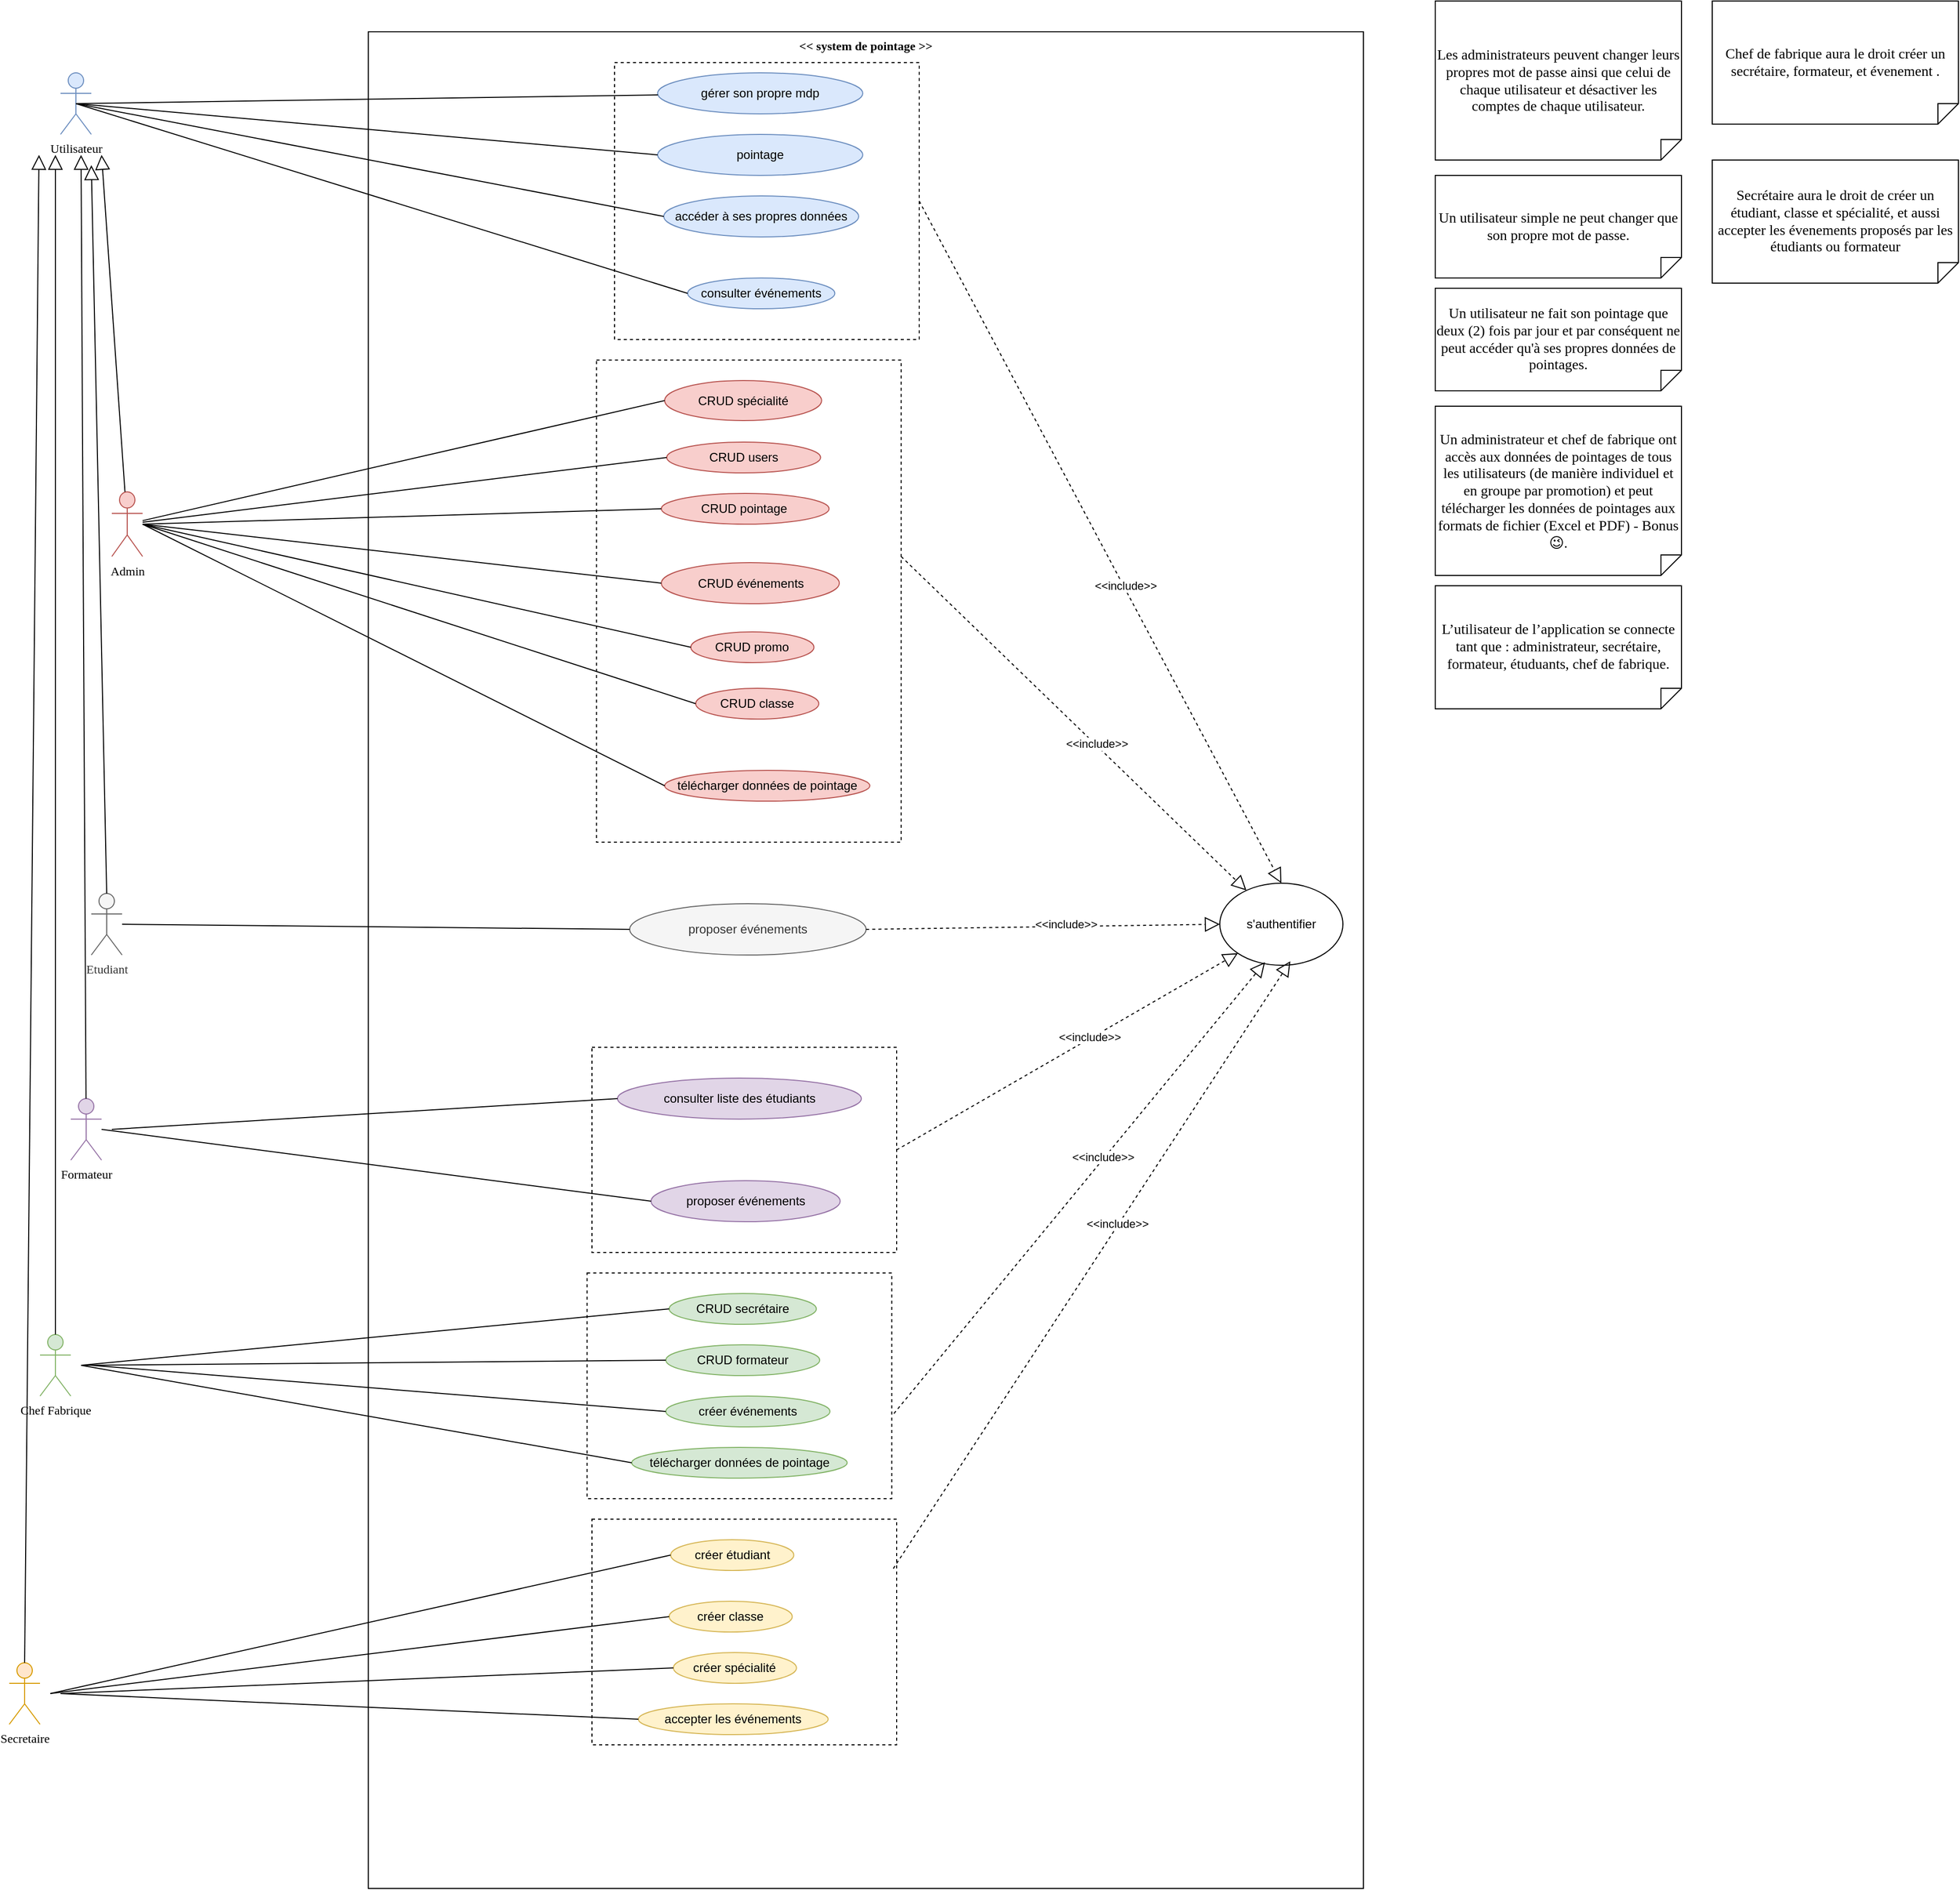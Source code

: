 <mxfile version="15.8.7" type="device" pages="3"><diagram id="CZ3e0vK5aoBuMDUJV0hS" name="Use case"><mxGraphModel dx="1221" dy="753" grid="1" gridSize="10" guides="1" tooltips="1" connect="1" arrows="1" fold="1" page="1" pageScale="1" pageWidth="827" pageHeight="1169" math="0" shadow="0"><root><mxCell id="0"/><mxCell id="1" parent="0"/><mxCell id="GFkFlhw6wgpDugsuSRQQ-1" value="&amp;lt;&amp;lt; system de pointage &amp;gt;&amp;gt;" style="shape=rect;html=1;verticalAlign=top;fontStyle=1;whiteSpace=wrap;align=center;fontFamily=Agave;" parent="1" vertex="1"><mxGeometry x="420" y="60" width="970" height="1810" as="geometry"/></mxCell><mxCell id="GFkFlhw6wgpDugsuSRQQ-2" value="Utilisateur" style="shape=umlActor;html=1;verticalLabelPosition=bottom;verticalAlign=top;align=center;fontFamily=Agave;fillColor=#dae8fc;strokeColor=#6c8ebf;" parent="1" vertex="1"><mxGeometry x="120" y="100" width="30" height="60" as="geometry"/></mxCell><mxCell id="GFkFlhw6wgpDugsuSRQQ-3" value="Chef Fabrique" style="shape=umlActor;html=1;verticalLabelPosition=bottom;verticalAlign=top;align=center;fontFamily=Agave;fillColor=#d5e8d4;strokeColor=#82b366;" parent="1" vertex="1"><mxGeometry x="100" y="1330" width="30" height="60" as="geometry"/></mxCell><mxCell id="GFkFlhw6wgpDugsuSRQQ-4" value="Formateur" style="shape=umlActor;html=1;verticalLabelPosition=bottom;verticalAlign=top;align=center;fontFamily=Agave;fillColor=#e1d5e7;strokeColor=#9673a6;" parent="1" vertex="1"><mxGeometry x="130" y="1100" width="30" height="60" as="geometry"/></mxCell><mxCell id="GFkFlhw6wgpDugsuSRQQ-5" value="Admin" style="shape=umlActor;html=1;verticalLabelPosition=bottom;verticalAlign=top;align=center;fontFamily=Agave;fillColor=#f8cecc;strokeColor=#b85450;" parent="1" vertex="1"><mxGeometry x="170" y="508.5" width="30" height="63" as="geometry"/></mxCell><mxCell id="GFkFlhw6wgpDugsuSRQQ-6" value="Secretaire" style="shape=umlActor;html=1;verticalLabelPosition=bottom;verticalAlign=top;align=center;fontFamily=Agave;fillColor=#ffe6cc;strokeColor=#d79b00;" parent="1" vertex="1"><mxGeometry x="70" y="1650" width="30" height="60" as="geometry"/></mxCell><mxCell id="GFkFlhw6wgpDugsuSRQQ-7" value="Etudiant" style="shape=umlActor;html=1;verticalLabelPosition=bottom;verticalAlign=top;align=center;fontFamily=Agave;fillColor=#f5f5f5;fontColor=#333333;strokeColor=#666666;" parent="1" vertex="1"><mxGeometry x="150" y="900" width="30" height="60" as="geometry"/></mxCell><mxCell id="GFkFlhw6wgpDugsuSRQQ-8" value="" style="edgeStyle=none;html=1;endArrow=block;endFill=0;endSize=12;verticalAlign=bottom;rounded=0;fontFamily=Agave;" parent="1" source="GFkFlhw6wgpDugsuSRQQ-3" edge="1"><mxGeometry width="160" relative="1" as="geometry"><mxPoint x="20" y="100" as="sourcePoint"/><mxPoint x="115" y="180" as="targetPoint"/></mxGeometry></mxCell><mxCell id="GFkFlhw6wgpDugsuSRQQ-9" value="" style="edgeStyle=none;html=1;endArrow=block;endFill=0;endSize=12;verticalAlign=bottom;rounded=0;fontFamily=Agave;" parent="1" source="GFkFlhw6wgpDugsuSRQQ-4" edge="1"><mxGeometry width="160" relative="1" as="geometry"><mxPoint x="125" y="280" as="sourcePoint"/><mxPoint x="140" y="180" as="targetPoint"/></mxGeometry></mxCell><mxCell id="GFkFlhw6wgpDugsuSRQQ-10" value="" style="edgeStyle=none;html=1;endArrow=block;endFill=0;endSize=12;verticalAlign=bottom;rounded=0;fontFamily=Agave;" parent="1" source="GFkFlhw6wgpDugsuSRQQ-5" edge="1"><mxGeometry width="160" relative="1" as="geometry"><mxPoint x="170" y="360" as="sourcePoint"/><mxPoint x="160" y="180" as="targetPoint"/></mxGeometry></mxCell><mxCell id="GFkFlhw6wgpDugsuSRQQ-11" value="" style="edgeStyle=none;html=1;endArrow=block;endFill=0;endSize=12;verticalAlign=bottom;rounded=0;fontFamily=Agave;exitX=0.5;exitY=0;exitDx=0;exitDy=0;exitPerimeter=0;" parent="1" source="GFkFlhw6wgpDugsuSRQQ-6" edge="1"><mxGeometry width="160" relative="1" as="geometry"><mxPoint x="94.306" y="640" as="sourcePoint"/><mxPoint x="99.0" y="180" as="targetPoint"/></mxGeometry></mxCell><mxCell id="GFkFlhw6wgpDugsuSRQQ-12" value="&lt;span style=&quot;font-size: 14px ; background-color: rgb(255 , 255 , 255)&quot;&gt;Les administrateurs peuvent changer leurs propres mot de passe ainsi que celui de chaque utilisateur et désactiver les comptes de chaque utilisateur.&lt;/span&gt;" style="shape=note;size=20;whiteSpace=wrap;html=1;fontFamily=Agave;direction=south;" parent="1" vertex="1"><mxGeometry x="1460" y="30" width="240" height="155" as="geometry"/></mxCell><mxCell id="GFkFlhw6wgpDugsuSRQQ-13" value="&lt;span style=&quot;font-size: 14px; background-color: rgb(255, 255, 255);&quot;&gt;Un utilisateur simple ne peut changer que son propre mot de passe.&lt;/span&gt;" style="shape=note;size=20;whiteSpace=wrap;html=1;fontFamily=Agave;direction=south;" parent="1" vertex="1"><mxGeometry x="1460" y="200" width="240" height="100" as="geometry"/></mxCell><mxCell id="GFkFlhw6wgpDugsuSRQQ-14" value="&lt;span style=&quot;font-size: 14px; background-color: rgb(255, 255, 255);&quot;&gt;Un utilisateur ne fait son pointage que deux (2) fois par jour et par conséquent ne peut accéder qu'à ses propres données de pointages.&lt;/span&gt;" style="shape=note;size=20;whiteSpace=wrap;html=1;fontFamily=Agave;direction=south;" parent="1" vertex="1"><mxGeometry x="1460" y="310" width="240" height="100" as="geometry"/></mxCell><mxCell id="GFkFlhw6wgpDugsuSRQQ-15" value="&lt;span style=&quot;font-size: 14px&quot;&gt;Un administrateur et chef de fabrique ont accès aux données de pointages de tous les utilisateurs (de manière individuel et en groupe par promotion) et peut télécharger les données de pointages aux formats de fichier (Excel et PDF) - Bonus 😉.&lt;/span&gt;" style="shape=note;size=20;whiteSpace=wrap;html=1;fontFamily=Agave;direction=south;" parent="1" vertex="1"><mxGeometry x="1460" y="425" width="240" height="165" as="geometry"/></mxCell><mxCell id="GFkFlhw6wgpDugsuSRQQ-16" value="&lt;span style=&quot;font-size: 14px; background-color: rgb(255, 255, 255);&quot;&gt;L’utilisateur de l’application se connecte tant que : administrateur, secrétaire, formateur, étuduants, chef de fabrique.&lt;/span&gt;" style="shape=note;size=20;whiteSpace=wrap;html=1;fontFamily=Agave;direction=south;" parent="1" vertex="1"><mxGeometry x="1460" y="600" width="240" height="120" as="geometry"/></mxCell><mxCell id="GFkFlhw6wgpDugsuSRQQ-17" value="&lt;span style=&quot;background-color: rgb(255, 255, 255);&quot;&gt;&lt;font style=&quot;font-size: 14px&quot;&gt;Chef de fabrique aura le droit créer un secrétaire, formateur, et évenement .&lt;/font&gt;&lt;/span&gt;" style="shape=note;size=20;whiteSpace=wrap;html=1;fontFamily=Agave;direction=south;" parent="1" vertex="1"><mxGeometry x="1730" y="30" width="240" height="120" as="geometry"/></mxCell><mxCell id="GFkFlhw6wgpDugsuSRQQ-18" value="&lt;span style=&quot;font-size: 14px; background-color: rgb(255, 255, 255);&quot;&gt;Secrétaire aura le droit de créer un étudiant, classe et spécialité, et aussi accepter les évenements proposés par les étudiants ou formateur&lt;/span&gt;" style="shape=note;size=20;whiteSpace=wrap;html=1;fontFamily=Agave;direction=south;" parent="1" vertex="1"><mxGeometry x="1730" y="185" width="240" height="120" as="geometry"/></mxCell><mxCell id="GFkFlhw6wgpDugsuSRQQ-25" value="" style="edgeStyle=none;html=1;endArrow=block;endFill=0;endSize=12;verticalAlign=bottom;rounded=0;fontFamily=Agave;exitX=0.5;exitY=0;exitDx=0;exitDy=0;exitPerimeter=0;" parent="1" source="GFkFlhw6wgpDugsuSRQQ-7" edge="1"><mxGeometry width="160" relative="1" as="geometry"><mxPoint x="151.918" y="890" as="sourcePoint"/><mxPoint x="150" y="190" as="targetPoint"/></mxGeometry></mxCell><mxCell id="GFkFlhw6wgpDugsuSRQQ-26" value="s'authentifier" style="ellipse;whiteSpace=wrap;html=1;" parent="1" vertex="1"><mxGeometry x="1250" y="890" width="120" height="80" as="geometry"/></mxCell><mxCell id="GFkFlhw6wgpDugsuSRQQ-27" value="" style="rounded=0;whiteSpace=wrap;html=1;dashed=1;" parent="1" vertex="1"><mxGeometry x="642.38" y="380" width="297" height="470" as="geometry"/></mxCell><mxCell id="GFkFlhw6wgpDugsuSRQQ-28" value="CRUD spécialité" style="ellipse;whiteSpace=wrap;html=1;fillColor=#f8cecc;strokeColor=#b85450;" parent="1" vertex="1"><mxGeometry x="708.88" y="400" width="153" height="39" as="geometry"/></mxCell><mxCell id="GFkFlhw6wgpDugsuSRQQ-29" value="CRUD users" style="ellipse;whiteSpace=wrap;html=1;fillColor=#f8cecc;strokeColor=#b85450;" parent="1" vertex="1"><mxGeometry x="710.88" y="460" width="150" height="30" as="geometry"/></mxCell><mxCell id="GFkFlhw6wgpDugsuSRQQ-30" value="CRUD pointage&amp;nbsp;" style="ellipse;whiteSpace=wrap;html=1;fillColor=#f8cecc;strokeColor=#b85450;" parent="1" vertex="1"><mxGeometry x="705.63" y="510" width="163.5" height="30" as="geometry"/></mxCell><mxCell id="GFkFlhw6wgpDugsuSRQQ-32" value="CRUD événements" style="ellipse;whiteSpace=wrap;html=1;fillColor=#f8cecc;strokeColor=#b85450;" parent="1" vertex="1"><mxGeometry x="705.63" y="577.5" width="173.5" height="40" as="geometry"/></mxCell><mxCell id="GFkFlhw6wgpDugsuSRQQ-33" value="CRUD promo" style="ellipse;whiteSpace=wrap;html=1;fillColor=#f8cecc;strokeColor=#b85450;" parent="1" vertex="1"><mxGeometry x="734.38" y="645" width="120" height="30" as="geometry"/></mxCell><mxCell id="GFkFlhw6wgpDugsuSRQQ-34" value="CRUD classe" style="ellipse;whiteSpace=wrap;html=1;fillColor=#f8cecc;strokeColor=#b85450;" parent="1" vertex="1"><mxGeometry x="739.13" y="700" width="120" height="30" as="geometry"/></mxCell><mxCell id="GFkFlhw6wgpDugsuSRQQ-37" value="télécharger données de pointage" style="ellipse;whiteSpace=wrap;html=1;fillColor=#f8cecc;strokeColor=#b85450;" parent="1" vertex="1"><mxGeometry x="708.88" y="780" width="200" height="30" as="geometry"/></mxCell><mxCell id="GFkFlhw6wgpDugsuSRQQ-38" value="" style="endArrow=none;html=1;rounded=0;entryX=0;entryY=0.5;entryDx=0;entryDy=0;" parent="1" source="GFkFlhw6wgpDugsuSRQQ-5" target="GFkFlhw6wgpDugsuSRQQ-28" edge="1"><mxGeometry width="50" height="50" relative="1" as="geometry"><mxPoint x="590" y="570" as="sourcePoint"/><mxPoint x="710" y="321" as="targetPoint"/></mxGeometry></mxCell><mxCell id="GFkFlhw6wgpDugsuSRQQ-39" value="" style="endArrow=none;html=1;rounded=0;entryX=0;entryY=0.5;entryDx=0;entryDy=0;" parent="1" source="GFkFlhw6wgpDugsuSRQQ-5" target="GFkFlhw6wgpDugsuSRQQ-29" edge="1"><mxGeometry width="50" height="50" relative="1" as="geometry"><mxPoint x="590" y="570" as="sourcePoint"/><mxPoint x="640" y="520" as="targetPoint"/></mxGeometry></mxCell><mxCell id="GFkFlhw6wgpDugsuSRQQ-40" value="" style="endArrow=none;html=1;rounded=0;entryX=0;entryY=0.5;entryDx=0;entryDy=0;" parent="1" target="GFkFlhw6wgpDugsuSRQQ-30" edge="1"><mxGeometry width="50" height="50" relative="1" as="geometry"><mxPoint x="200" y="540" as="sourcePoint"/><mxPoint x="640" y="520" as="targetPoint"/></mxGeometry></mxCell><mxCell id="GFkFlhw6wgpDugsuSRQQ-42" value="" style="endArrow=none;html=1;rounded=0;entryX=0;entryY=0.5;entryDx=0;entryDy=0;" parent="1" target="GFkFlhw6wgpDugsuSRQQ-32" edge="1"><mxGeometry width="50" height="50" relative="1" as="geometry"><mxPoint x="200" y="540" as="sourcePoint"/><mxPoint x="640" y="520" as="targetPoint"/></mxGeometry></mxCell><mxCell id="GFkFlhw6wgpDugsuSRQQ-43" value="" style="endArrow=none;html=1;rounded=0;entryX=0;entryY=0.5;entryDx=0;entryDy=0;" parent="1" target="GFkFlhw6wgpDugsuSRQQ-33" edge="1"><mxGeometry width="50" height="50" relative="1" as="geometry"><mxPoint x="200" y="540" as="sourcePoint"/><mxPoint x="640" y="640" as="targetPoint"/></mxGeometry></mxCell><mxCell id="GFkFlhw6wgpDugsuSRQQ-44" value="" style="endArrow=none;html=1;rounded=0;entryX=0;entryY=0.5;entryDx=0;entryDy=0;" parent="1" target="GFkFlhw6wgpDugsuSRQQ-34" edge="1"><mxGeometry width="50" height="50" relative="1" as="geometry"><mxPoint x="200" y="540" as="sourcePoint"/><mxPoint x="640" y="740" as="targetPoint"/></mxGeometry></mxCell><mxCell id="GFkFlhw6wgpDugsuSRQQ-47" value="" style="endArrow=none;html=1;rounded=0;entryX=0;entryY=0.5;entryDx=0;entryDy=0;" parent="1" target="GFkFlhw6wgpDugsuSRQQ-37" edge="1"><mxGeometry width="50" height="50" relative="1" as="geometry"><mxPoint x="200" y="540" as="sourcePoint"/><mxPoint x="640" y="810" as="targetPoint"/></mxGeometry></mxCell><mxCell id="GFkFlhw6wgpDugsuSRQQ-51" value="proposer événements" style="ellipse;whiteSpace=wrap;html=1;fillColor=#f5f5f5;strokeColor=#666666;fontColor=#333333;" parent="1" vertex="1"><mxGeometry x="674.79" y="910" width="230.42" height="50" as="geometry"/></mxCell><mxCell id="GFkFlhw6wgpDugsuSRQQ-54" value="" style="endArrow=none;html=1;rounded=0;entryX=0;entryY=0.5;entryDx=0;entryDy=0;" parent="1" target="GFkFlhw6wgpDugsuSRQQ-51" edge="1"><mxGeometry width="50" height="50" relative="1" as="geometry"><mxPoint x="180" y="930" as="sourcePoint"/><mxPoint x="720" y="940" as="targetPoint"/></mxGeometry></mxCell><mxCell id="GFkFlhw6wgpDugsuSRQQ-55" value="" style="rounded=0;whiteSpace=wrap;html=1;dashed=1;" parent="1" vertex="1"><mxGeometry x="638" y="1050" width="297" height="200" as="geometry"/></mxCell><mxCell id="GFkFlhw6wgpDugsuSRQQ-58" value="proposer événements" style="ellipse;whiteSpace=wrap;html=1;fillColor=#e1d5e7;strokeColor=#9673a6;" parent="1" vertex="1"><mxGeometry x="695.62" y="1180" width="184.33" height="40" as="geometry"/></mxCell><mxCell id="GFkFlhw6wgpDugsuSRQQ-61" value="" style="endArrow=none;html=1;rounded=0;entryX=0;entryY=0.5;entryDx=0;entryDy=0;" parent="1" target="GFkFlhw6wgpDugsuSRQQ-58" edge="1"><mxGeometry width="50" height="50" relative="1" as="geometry"><mxPoint x="160" y="1130" as="sourcePoint"/><mxPoint x="640" y="1090" as="targetPoint"/></mxGeometry></mxCell><mxCell id="GFkFlhw6wgpDugsuSRQQ-62" value="consulter liste des étudiants" style="ellipse;whiteSpace=wrap;html=1;fillColor=#e1d5e7;strokeColor=#9673a6;" parent="1" vertex="1"><mxGeometry x="662.91" y="1080" width="237.67" height="40" as="geometry"/></mxCell><mxCell id="GFkFlhw6wgpDugsuSRQQ-63" value="" style="endArrow=none;html=1;rounded=0;entryX=0;entryY=0.5;entryDx=0;entryDy=0;" parent="1" target="GFkFlhw6wgpDugsuSRQQ-62" edge="1"><mxGeometry width="50" height="50" relative="1" as="geometry"><mxPoint x="170" y="1130" as="sourcePoint"/><mxPoint x="640" y="1070" as="targetPoint"/></mxGeometry></mxCell><mxCell id="GFkFlhw6wgpDugsuSRQQ-64" value="" style="rounded=0;whiteSpace=wrap;html=1;dashed=1;" parent="1" vertex="1"><mxGeometry x="633.25" y="1270" width="297" height="220" as="geometry"/></mxCell><mxCell id="GFkFlhw6wgpDugsuSRQQ-65" value="CRUD secrétaire" style="ellipse;whiteSpace=wrap;html=1;fillColor=#d5e8d4;strokeColor=#82b366;" parent="1" vertex="1"><mxGeometry x="713.25" y="1290" width="143.5" height="30" as="geometry"/></mxCell><mxCell id="GFkFlhw6wgpDugsuSRQQ-66" value="CRUD formateur" style="ellipse;whiteSpace=wrap;html=1;fillColor=#d5e8d4;strokeColor=#82b366;" parent="1" vertex="1"><mxGeometry x="710" y="1340" width="150" height="30" as="geometry"/></mxCell><mxCell id="GFkFlhw6wgpDugsuSRQQ-67" value="créer événements" style="ellipse;whiteSpace=wrap;html=1;fillColor=#d5e8d4;strokeColor=#82b366;" parent="1" vertex="1"><mxGeometry x="710" y="1390" width="160" height="30" as="geometry"/></mxCell><mxCell id="GFkFlhw6wgpDugsuSRQQ-68" value="télécharger données de pointage" style="ellipse;whiteSpace=wrap;html=1;fillColor=#d5e8d4;strokeColor=#82b366;" parent="1" vertex="1"><mxGeometry x="676.75" y="1440" width="210" height="30" as="geometry"/></mxCell><mxCell id="GFkFlhw6wgpDugsuSRQQ-69" value="" style="endArrow=none;html=1;rounded=0;entryX=0;entryY=0.5;entryDx=0;entryDy=0;" parent="1" target="GFkFlhw6wgpDugsuSRQQ-65" edge="1"><mxGeometry width="50" height="50" relative="1" as="geometry"><mxPoint x="140" y="1360" as="sourcePoint"/><mxPoint x="640" y="1530" as="targetPoint"/></mxGeometry></mxCell><mxCell id="GFkFlhw6wgpDugsuSRQQ-70" value="" style="endArrow=none;html=1;rounded=0;entryX=0;entryY=0.5;entryDx=0;entryDy=0;" parent="1" target="GFkFlhw6wgpDugsuSRQQ-66" edge="1"><mxGeometry width="50" height="50" relative="1" as="geometry"><mxPoint x="140" y="1360" as="sourcePoint"/><mxPoint x="640" y="1360" as="targetPoint"/></mxGeometry></mxCell><mxCell id="GFkFlhw6wgpDugsuSRQQ-71" value="" style="endArrow=none;html=1;rounded=0;entryX=0;entryY=0.5;entryDx=0;entryDy=0;" parent="1" target="GFkFlhw6wgpDugsuSRQQ-67" edge="1"><mxGeometry width="50" height="50" relative="1" as="geometry"><mxPoint x="150" y="1360" as="sourcePoint"/><mxPoint x="640" y="1360" as="targetPoint"/></mxGeometry></mxCell><mxCell id="GFkFlhw6wgpDugsuSRQQ-72" value="" style="endArrow=none;html=1;rounded=0;entryX=0;entryY=0.5;entryDx=0;entryDy=0;" parent="1" target="GFkFlhw6wgpDugsuSRQQ-68" edge="1"><mxGeometry width="50" height="50" relative="1" as="geometry"><mxPoint x="140" y="1360" as="sourcePoint"/><mxPoint x="580" y="1430" as="targetPoint"/></mxGeometry></mxCell><mxCell id="GFkFlhw6wgpDugsuSRQQ-73" value="" style="rounded=0;whiteSpace=wrap;html=1;dashed=1;" parent="1" vertex="1"><mxGeometry x="638" y="1510" width="297" height="220" as="geometry"/></mxCell><mxCell id="GFkFlhw6wgpDugsuSRQQ-74" value="créer étudiant" style="ellipse;whiteSpace=wrap;html=1;fillColor=#fff2cc;strokeColor=#d6b656;" parent="1" vertex="1"><mxGeometry x="714.75" y="1530" width="120" height="30" as="geometry"/></mxCell><mxCell id="GFkFlhw6wgpDugsuSRQQ-75" value="créer classe" style="ellipse;whiteSpace=wrap;html=1;fillColor=#fff2cc;strokeColor=#d6b656;" parent="1" vertex="1"><mxGeometry x="713.25" y="1590" width="120" height="30" as="geometry"/></mxCell><mxCell id="GFkFlhw6wgpDugsuSRQQ-76" value="&amp;nbsp;créer spécialité&amp;nbsp;" style="ellipse;whiteSpace=wrap;html=1;fillColor=#fff2cc;strokeColor=#d6b656;" parent="1" vertex="1"><mxGeometry x="717.38" y="1640" width="120" height="30" as="geometry"/></mxCell><mxCell id="GFkFlhw6wgpDugsuSRQQ-77" value="accepter les événements" style="ellipse;whiteSpace=wrap;html=1;fillColor=#fff2cc;strokeColor=#d6b656;" parent="1" vertex="1"><mxGeometry x="683.25" y="1690" width="185" height="30" as="geometry"/></mxCell><mxCell id="GFkFlhw6wgpDugsuSRQQ-78" value="" style="endArrow=none;html=1;rounded=0;entryX=0;entryY=0.5;entryDx=0;entryDy=0;" parent="1" target="GFkFlhw6wgpDugsuSRQQ-74" edge="1"><mxGeometry width="50" height="50" relative="1" as="geometry"><mxPoint x="110" y="1680.0" as="sourcePoint"/><mxPoint x="580" y="1640" as="targetPoint"/></mxGeometry></mxCell><mxCell id="GFkFlhw6wgpDugsuSRQQ-79" value="" style="endArrow=none;html=1;rounded=0;entryX=0;entryY=0.5;entryDx=0;entryDy=0;" parent="1" target="GFkFlhw6wgpDugsuSRQQ-75" edge="1"><mxGeometry width="50" height="50" relative="1" as="geometry"><mxPoint x="110" y="1680.0" as="sourcePoint"/><mxPoint x="580" y="1640" as="targetPoint"/></mxGeometry></mxCell><mxCell id="GFkFlhw6wgpDugsuSRQQ-80" value="" style="endArrow=none;html=1;rounded=0;entryX=0;entryY=0.5;entryDx=0;entryDy=0;" parent="1" target="GFkFlhw6wgpDugsuSRQQ-76" edge="1"><mxGeometry width="50" height="50" relative="1" as="geometry"><mxPoint x="120" y="1680.0" as="sourcePoint"/><mxPoint x="580" y="1640" as="targetPoint"/></mxGeometry></mxCell><mxCell id="GFkFlhw6wgpDugsuSRQQ-81" value="" style="endArrow=none;html=1;rounded=0;entryX=0;entryY=0.5;entryDx=0;entryDy=0;" parent="1" target="GFkFlhw6wgpDugsuSRQQ-77" edge="1"><mxGeometry width="50" height="50" relative="1" as="geometry"><mxPoint x="120" y="1680.0" as="sourcePoint"/><mxPoint x="580" y="1640" as="targetPoint"/></mxGeometry></mxCell><mxCell id="GFkFlhw6wgpDugsuSRQQ-82" value="" style="endArrow=block;dashed=1;endFill=0;endSize=12;html=1;" parent="1" target="GFkFlhw6wgpDugsuSRQQ-26" edge="1"><mxGeometry width="160" relative="1" as="geometry"><mxPoint x="939.38" y="571.5" as="sourcePoint"/><mxPoint x="1099.38" y="571.5" as="targetPoint"/></mxGeometry></mxCell><mxCell id="GFkFlhw6wgpDugsuSRQQ-83" value="&amp;lt;&amp;lt;include&amp;gt;&amp;gt;" style="edgeLabel;html=1;align=center;verticalAlign=middle;resizable=0;points=[];" parent="GFkFlhw6wgpDugsuSRQQ-82" vertex="1" connectable="0"><mxGeometry x="0.13" y="1" relative="1" as="geometry"><mxPoint y="-1" as="offset"/></mxGeometry></mxCell><mxCell id="GFkFlhw6wgpDugsuSRQQ-84" value="" style="endArrow=block;dashed=1;endFill=0;endSize=12;html=1;exitX=1;exitY=0.5;exitDx=0;exitDy=0;entryX=0;entryY=0.5;entryDx=0;entryDy=0;" parent="1" source="GFkFlhw6wgpDugsuSRQQ-51" target="GFkFlhw6wgpDugsuSRQQ-26" edge="1"><mxGeometry width="160" relative="1" as="geometry"><mxPoint x="939.38" y="950" as="sourcePoint"/><mxPoint x="1285.958" y="907.062" as="targetPoint"/></mxGeometry></mxCell><mxCell id="GFkFlhw6wgpDugsuSRQQ-85" value="&amp;lt;&amp;lt;include&amp;gt;&amp;gt;" style="edgeLabel;html=1;align=center;verticalAlign=middle;resizable=0;points=[];" parent="GFkFlhw6wgpDugsuSRQQ-84" vertex="1" connectable="0"><mxGeometry x="0.13" y="1" relative="1" as="geometry"><mxPoint y="-1" as="offset"/></mxGeometry></mxCell><mxCell id="GFkFlhw6wgpDugsuSRQQ-86" value="" style="endArrow=block;dashed=1;endFill=0;endSize=12;html=1;exitX=1;exitY=0.5;exitDx=0;exitDy=0;entryX=0;entryY=1;entryDx=0;entryDy=0;" parent="1" source="GFkFlhw6wgpDugsuSRQQ-55" target="GFkFlhw6wgpDugsuSRQQ-26" edge="1"><mxGeometry width="160" relative="1" as="geometry"><mxPoint x="949.38" y="960" as="sourcePoint"/><mxPoint x="1263.96" y="933.84" as="targetPoint"/></mxGeometry></mxCell><mxCell id="GFkFlhw6wgpDugsuSRQQ-87" value="&amp;lt;&amp;lt;include&amp;gt;&amp;gt;" style="edgeLabel;html=1;align=center;verticalAlign=middle;resizable=0;points=[];" parent="GFkFlhw6wgpDugsuSRQQ-86" vertex="1" connectable="0"><mxGeometry x="0.13" y="1" relative="1" as="geometry"><mxPoint y="-1" as="offset"/></mxGeometry></mxCell><mxCell id="GFkFlhw6wgpDugsuSRQQ-88" value="" style="endArrow=block;dashed=1;endFill=0;endSize=12;html=1;exitX=1.007;exitY=0.623;exitDx=0;exitDy=0;entryX=0.367;entryY=0.963;entryDx=0;entryDy=0;entryPerimeter=0;exitPerimeter=0;" parent="1" source="GFkFlhw6wgpDugsuSRQQ-64" target="GFkFlhw6wgpDugsuSRQQ-26" edge="1"><mxGeometry width="160" relative="1" as="geometry"><mxPoint x="959.38" y="970" as="sourcePoint"/><mxPoint x="1273.96" y="943.84" as="targetPoint"/></mxGeometry></mxCell><mxCell id="GFkFlhw6wgpDugsuSRQQ-89" value="&amp;lt;&amp;lt;include&amp;gt;&amp;gt;" style="edgeLabel;html=1;align=center;verticalAlign=middle;resizable=0;points=[];" parent="GFkFlhw6wgpDugsuSRQQ-88" vertex="1" connectable="0"><mxGeometry x="0.13" y="1" relative="1" as="geometry"><mxPoint y="-1" as="offset"/></mxGeometry></mxCell><mxCell id="GFkFlhw6wgpDugsuSRQQ-90" value="" style="endArrow=block;dashed=1;endFill=0;endSize=12;html=1;exitX=0.989;exitY=0.219;exitDx=0;exitDy=0;entryX=0.573;entryY=0.952;entryDx=0;entryDy=0;entryPerimeter=0;exitPerimeter=0;" parent="1" source="GFkFlhw6wgpDugsuSRQQ-73" target="GFkFlhw6wgpDugsuSRQQ-26" edge="1"><mxGeometry width="160" relative="1" as="geometry"><mxPoint x="969.38" y="980" as="sourcePoint"/><mxPoint x="1283.96" y="953.84" as="targetPoint"/></mxGeometry></mxCell><mxCell id="GFkFlhw6wgpDugsuSRQQ-91" value="&amp;lt;&amp;lt;include&amp;gt;&amp;gt;" style="edgeLabel;html=1;align=center;verticalAlign=middle;resizable=0;points=[];" parent="GFkFlhw6wgpDugsuSRQQ-90" vertex="1" connectable="0"><mxGeometry x="0.13" y="1" relative="1" as="geometry"><mxPoint y="-1" as="offset"/></mxGeometry></mxCell><mxCell id="GFkFlhw6wgpDugsuSRQQ-92" value="" style="rounded=0;whiteSpace=wrap;html=1;dashed=1;" parent="1" vertex="1"><mxGeometry x="660" y="90" width="297" height="270" as="geometry"/></mxCell><mxCell id="GFkFlhw6wgpDugsuSRQQ-19" value="gérer son propre mdp" style="ellipse;whiteSpace=wrap;html=1;fillColor=#dae8fc;strokeColor=#6c8ebf;" parent="1" vertex="1"><mxGeometry x="702" y="100" width="200" height="40" as="geometry"/></mxCell><mxCell id="GFkFlhw6wgpDugsuSRQQ-20" value="pointage" style="ellipse;whiteSpace=wrap;html=1;fillColor=#dae8fc;strokeColor=#6c8ebf;" parent="1" vertex="1"><mxGeometry x="702" y="160" width="200" height="40" as="geometry"/></mxCell><mxCell id="GFkFlhw6wgpDugsuSRQQ-21" value="accéder à ses propres données" style="ellipse;whiteSpace=wrap;html=1;fillColor=#dae8fc;strokeColor=#6c8ebf;" parent="1" vertex="1"><mxGeometry x="708" y="220" width="190" height="40" as="geometry"/></mxCell><mxCell id="GFkFlhw6wgpDugsuSRQQ-22" value="" style="endArrow=none;html=1;rounded=0;entryX=0.5;entryY=0.5;entryDx=0;entryDy=0;entryPerimeter=0;" parent="1" source="GFkFlhw6wgpDugsuSRQQ-19" target="GFkFlhw6wgpDugsuSRQQ-2" edge="1"><mxGeometry width="50" height="50" relative="1" as="geometry"><mxPoint x="640" y="360" as="sourcePoint"/><mxPoint x="690" y="310" as="targetPoint"/></mxGeometry></mxCell><mxCell id="GFkFlhw6wgpDugsuSRQQ-23" value="" style="endArrow=none;html=1;rounded=0;exitX=0.5;exitY=0.5;exitDx=0;exitDy=0;exitPerimeter=0;entryX=0;entryY=0.5;entryDx=0;entryDy=0;" parent="1" source="GFkFlhw6wgpDugsuSRQQ-2" target="GFkFlhw6wgpDugsuSRQQ-20" edge="1"><mxGeometry width="50" height="50" relative="1" as="geometry"><mxPoint x="640" y="360" as="sourcePoint"/><mxPoint x="690" y="310" as="targetPoint"/></mxGeometry></mxCell><mxCell id="GFkFlhw6wgpDugsuSRQQ-24" value="" style="endArrow=none;html=1;rounded=0;exitX=0.5;exitY=0.5;exitDx=0;exitDy=0;exitPerimeter=0;entryX=0;entryY=0.5;entryDx=0;entryDy=0;" parent="1" source="GFkFlhw6wgpDugsuSRQQ-2" target="GFkFlhw6wgpDugsuSRQQ-21" edge="1"><mxGeometry width="50" height="50" relative="1" as="geometry"><mxPoint x="640" y="360" as="sourcePoint"/><mxPoint x="690" y="310" as="targetPoint"/></mxGeometry></mxCell><mxCell id="GFkFlhw6wgpDugsuSRQQ-93" value="" style="endArrow=block;dashed=1;endFill=0;endSize=12;html=1;exitX=1;exitY=0.5;exitDx=0;exitDy=0;entryX=0.5;entryY=0;entryDx=0;entryDy=0;" parent="1" source="GFkFlhw6wgpDugsuSRQQ-92" target="GFkFlhw6wgpDugsuSRQQ-26" edge="1"><mxGeometry width="160" relative="1" as="geometry"><mxPoint x="949.38" y="581.5" as="sourcePoint"/><mxPoint x="1285.979" y="907.052" as="targetPoint"/></mxGeometry></mxCell><mxCell id="GFkFlhw6wgpDugsuSRQQ-94" value="&amp;lt;&amp;lt;include&amp;gt;&amp;gt;" style="edgeLabel;html=1;align=center;verticalAlign=middle;resizable=0;points=[];" parent="GFkFlhw6wgpDugsuSRQQ-93" vertex="1" connectable="0"><mxGeometry x="0.13" y="1" relative="1" as="geometry"><mxPoint y="-1" as="offset"/></mxGeometry></mxCell><mxCell id="kr2bHLO7FwkAxlg_eKqk-1" value="consulter événements" style="ellipse;whiteSpace=wrap;html=1;fillColor=#dae8fc;strokeColor=#6c8ebf;" vertex="1" parent="1"><mxGeometry x="731.25" y="300" width="143.5" height="30" as="geometry"/></mxCell><mxCell id="kr2bHLO7FwkAxlg_eKqk-2" value="" style="endArrow=none;html=1;rounded=0;exitX=0.5;exitY=0.5;exitDx=0;exitDy=0;exitPerimeter=0;entryX=0;entryY=0.5;entryDx=0;entryDy=0;" edge="1" parent="1" source="GFkFlhw6wgpDugsuSRQQ-2" target="kr2bHLO7FwkAxlg_eKqk-1"><mxGeometry width="50" height="50" relative="1" as="geometry"><mxPoint x="145" y="140" as="sourcePoint"/><mxPoint x="718.0" y="250" as="targetPoint"/></mxGeometry></mxCell></root></mxGraphModel></diagram><diagram id="I_9Si_eylPSt4FCi3k8E" name="ERD"><mxGraphModel dx="865" dy="533" grid="1" gridSize="10" guides="1" tooltips="1" connect="1" arrows="1" fold="1" page="1" pageScale="1" pageWidth="827" pageHeight="1169" math="0" shadow="0"><root><mxCell id="Nm43OqEPDOJ1mXPGcb-u-0"/><mxCell id="Nm43OqEPDOJ1mXPGcb-u-1" parent="Nm43OqEPDOJ1mXPGcb-u-0"/><mxCell id="KTm89srAE-P5NMZLy72Z-0" style="rounded=0;orthogonalLoop=1;jettySize=auto;html=1;fontFamily=Agave;endArrow=none;endFill=0;" edge="1" parent="Nm43OqEPDOJ1mXPGcb-u-1" source="KTm89srAE-P5NMZLy72Z-6" target="KTm89srAE-P5NMZLy72Z-24"><mxGeometry relative="1" as="geometry"/></mxCell><mxCell id="KTm89srAE-P5NMZLy72Z-1" style="edgeStyle=none;rounded=0;orthogonalLoop=1;jettySize=auto;html=1;fontFamily=Agave;endArrow=none;endFill=0;" edge="1" parent="Nm43OqEPDOJ1mXPGcb-u-1" source="KTm89srAE-P5NMZLy72Z-6" target="KTm89srAE-P5NMZLy72Z-31"><mxGeometry relative="1" as="geometry"/></mxCell><mxCell id="KTm89srAE-P5NMZLy72Z-2" style="edgeStyle=none;rounded=0;orthogonalLoop=1;jettySize=auto;html=1;fontFamily=Agave;endArrow=none;endFill=0;" edge="1" parent="Nm43OqEPDOJ1mXPGcb-u-1" source="KTm89srAE-P5NMZLy72Z-6" target="KTm89srAE-P5NMZLy72Z-25"><mxGeometry relative="1" as="geometry"/></mxCell><mxCell id="KTm89srAE-P5NMZLy72Z-3" style="edgeStyle=none;rounded=0;orthogonalLoop=1;jettySize=auto;html=1;fontFamily=Agave;endArrow=none;endFill=0;" edge="1" parent="Nm43OqEPDOJ1mXPGcb-u-1" source="KTm89srAE-P5NMZLy72Z-6" target="KTm89srAE-P5NMZLy72Z-26"><mxGeometry relative="1" as="geometry"/></mxCell><mxCell id="KTm89srAE-P5NMZLy72Z-4" style="edgeStyle=none;rounded=0;orthogonalLoop=1;jettySize=auto;html=1;fontFamily=Agave;endArrow=none;endFill=0;" edge="1" parent="Nm43OqEPDOJ1mXPGcb-u-1" source="KTm89srAE-P5NMZLy72Z-6" target="KTm89srAE-P5NMZLy72Z-27"><mxGeometry relative="1" as="geometry"/></mxCell><mxCell id="KTm89srAE-P5NMZLy72Z-5" style="edgeStyle=none;rounded=0;orthogonalLoop=1;jettySize=auto;html=1;fontFamily=Agave;fontSize=12;endArrow=none;endFill=0;" edge="1" parent="Nm43OqEPDOJ1mXPGcb-u-1" source="KTm89srAE-P5NMZLy72Z-6" target="KTm89srAE-P5NMZLy72Z-47"><mxGeometry relative="1" as="geometry"/></mxCell><mxCell id="KTm89srAE-P5NMZLy72Z-6" value="User" style="whiteSpace=wrap;html=1;align=center;fontFamily=Agave;" vertex="1" parent="Nm43OqEPDOJ1mXPGcb-u-1"><mxGeometry x="820" y="554" width="100" height="40" as="geometry"/></mxCell><mxCell id="KTm89srAE-P5NMZLy72Z-7" style="edgeStyle=none;rounded=0;orthogonalLoop=1;jettySize=auto;html=1;fontFamily=Agave;fontSize=12;endArrow=none;endFill=0;" edge="1" parent="Nm43OqEPDOJ1mXPGcb-u-1" source="KTm89srAE-P5NMZLy72Z-8" target="KTm89srAE-P5NMZLy72Z-41"><mxGeometry relative="1" as="geometry"/></mxCell><mxCell id="KTm89srAE-P5NMZLy72Z-8" value="Chef" style="whiteSpace=wrap;html=1;align=center;fontFamily=Agave;" vertex="1" parent="Nm43OqEPDOJ1mXPGcb-u-1"><mxGeometry x="560" y="390" width="100" height="40" as="geometry"/></mxCell><mxCell id="KTm89srAE-P5NMZLy72Z-9" style="edgeStyle=none;rounded=0;orthogonalLoop=1;jettySize=auto;html=1;fontFamily=Agave;fontSize=12;endArrow=none;endFill=0;shape=link;" edge="1" parent="Nm43OqEPDOJ1mXPGcb-u-1" source="KTm89srAE-P5NMZLy72Z-15" target="KTm89srAE-P5NMZLy72Z-44"><mxGeometry relative="1" as="geometry"/></mxCell><mxCell id="KTm89srAE-P5NMZLy72Z-10" value="N" style="edgeLabel;html=1;align=center;verticalAlign=middle;resizable=0;points=[];fontSize=13;fontFamily=Agave;" connectable="0" vertex="1" parent="KTm89srAE-P5NMZLy72Z-9"><mxGeometry x="-0.717" y="1" relative="1" as="geometry"><mxPoint as="offset"/></mxGeometry></mxCell><mxCell id="KTm89srAE-P5NMZLy72Z-11" style="edgeStyle=none;rounded=0;orthogonalLoop=1;jettySize=auto;html=1;fontFamily=Agave;fontSize=13;endArrow=none;endFill=0;" edge="1" parent="Nm43OqEPDOJ1mXPGcb-u-1" source="KTm89srAE-P5NMZLy72Z-15" target="KTm89srAE-P5NMZLy72Z-54"><mxGeometry relative="1" as="geometry"/></mxCell><mxCell id="KTm89srAE-P5NMZLy72Z-12" value="N" style="edgeLabel;html=1;align=center;verticalAlign=middle;resizable=0;points=[];fontSize=12;fontFamily=Agave;" connectable="0" vertex="1" parent="KTm89srAE-P5NMZLy72Z-11"><mxGeometry x="-0.722" y="1" relative="1" as="geometry"><mxPoint as="offset"/></mxGeometry></mxCell><mxCell id="KTm89srAE-P5NMZLy72Z-13" style="edgeStyle=none;rounded=0;orthogonalLoop=1;jettySize=auto;html=1;fontFamily=Agave;fontSize=12;endArrow=none;endFill=0;shape=link;width=-3.191;" edge="1" parent="Nm43OqEPDOJ1mXPGcb-u-1" source="KTm89srAE-P5NMZLy72Z-15" target="KTm89srAE-P5NMZLy72Z-57"><mxGeometry relative="1" as="geometry"/></mxCell><mxCell id="KTm89srAE-P5NMZLy72Z-14" value="N" style="edgeLabel;html=1;align=center;verticalAlign=middle;resizable=0;points=[];fontSize=12;fontFamily=Agave;rotation=-15;" connectable="0" vertex="1" parent="KTm89srAE-P5NMZLy72Z-13"><mxGeometry x="-0.735" y="-2" relative="1" as="geometry"><mxPoint x="2" y="5" as="offset"/></mxGeometry></mxCell><mxCell id="KTm89srAE-P5NMZLy72Z-15" value="Etudiant" style="whiteSpace=wrap;html=1;align=center;fontFamily=Agave;" vertex="1" parent="Nm43OqEPDOJ1mXPGcb-u-1"><mxGeometry x="680" y="390" width="100" height="40" as="geometry"/></mxCell><mxCell id="KTm89srAE-P5NMZLy72Z-16" style="edgeStyle=none;shape=link;rounded=0;orthogonalLoop=1;jettySize=auto;html=1;fontFamily=Agave;endArrow=none;endFill=0;startArrow=none;" edge="1" parent="Nm43OqEPDOJ1mXPGcb-u-1" source="KTm89srAE-P5NMZLy72Z-76" target="KTm89srAE-P5NMZLy72Z-82"><mxGeometry relative="1" as="geometry"/></mxCell><mxCell id="KTm89srAE-P5NMZLy72Z-17" value="1" style="edgeLabel;html=1;align=center;verticalAlign=middle;resizable=0;points=[];fontFamily=Agave;" vertex="1" connectable="0" parent="KTm89srAE-P5NMZLy72Z-16"><mxGeometry x="0.721" y="-1" relative="1" as="geometry"><mxPoint as="offset"/></mxGeometry></mxCell><mxCell id="KTm89srAE-P5NMZLy72Z-18" value="Formateur" style="whiteSpace=wrap;html=1;align=center;fontFamily=Agave;" vertex="1" parent="Nm43OqEPDOJ1mXPGcb-u-1"><mxGeometry x="800" y="390" width="100" height="40" as="geometry"/></mxCell><mxCell id="KTm89srAE-P5NMZLy72Z-19" value="Admin" style="whiteSpace=wrap;html=1;align=center;fontFamily=Agave;" vertex="1" parent="Nm43OqEPDOJ1mXPGcb-u-1"><mxGeometry x="920" y="390" width="100" height="40" as="geometry"/></mxCell><mxCell id="KTm89srAE-P5NMZLy72Z-20" style="edgeStyle=none;rounded=0;orthogonalLoop=1;jettySize=auto;html=1;fontFamily=Agave;fontSize=12;endArrow=none;endFill=0;" edge="1" parent="Nm43OqEPDOJ1mXPGcb-u-1" source="KTm89srAE-P5NMZLy72Z-23" target="KTm89srAE-P5NMZLy72Z-40"><mxGeometry relative="1" as="geometry"/></mxCell><mxCell id="KTm89srAE-P5NMZLy72Z-21" style="edgeStyle=none;rounded=0;orthogonalLoop=1;jettySize=auto;html=1;fontFamily=Agave;endArrow=none;endFill=0;startArrow=none;" edge="1" parent="Nm43OqEPDOJ1mXPGcb-u-1" source="KTm89srAE-P5NMZLy72Z-79" target="KTm89srAE-P5NMZLy72Z-39"><mxGeometry relative="1" as="geometry"/></mxCell><mxCell id="KTm89srAE-P5NMZLy72Z-22" value="N" style="edgeLabel;html=1;align=center;verticalAlign=middle;resizable=0;points=[];fontFamily=Agave;" vertex="1" connectable="0" parent="KTm89srAE-P5NMZLy72Z-21"><mxGeometry x="0.496" y="1" relative="1" as="geometry"><mxPoint as="offset"/></mxGeometry></mxCell><mxCell id="KTm89srAE-P5NMZLy72Z-23" value="Secretaire" style="whiteSpace=wrap;html=1;align=center;fontFamily=Agave;" vertex="1" parent="Nm43OqEPDOJ1mXPGcb-u-1"><mxGeometry x="1040" y="390" width="100" height="40" as="geometry"/></mxCell><mxCell id="KTm89srAE-P5NMZLy72Z-24" value="nom" style="ellipse;whiteSpace=wrap;html=1;align=center;fontFamily=Agave;" vertex="1" parent="Nm43OqEPDOJ1mXPGcb-u-1"><mxGeometry x="890" y="503" width="100" height="30" as="geometry"/></mxCell><mxCell id="KTm89srAE-P5NMZLy72Z-25" value="prenom" style="ellipse;whiteSpace=wrap;html=1;align=center;fontFamily=Agave;" vertex="1" parent="Nm43OqEPDOJ1mXPGcb-u-1"><mxGeometry x="730" y="473" width="100" height="30" as="geometry"/></mxCell><mxCell id="KTm89srAE-P5NMZLy72Z-26" value="telephone" style="ellipse;whiteSpace=wrap;html=1;align=center;fontFamily=Agave;" vertex="1" parent="Nm43OqEPDOJ1mXPGcb-u-1"><mxGeometry x="710" y="510" width="100" height="30" as="geometry"/></mxCell><mxCell id="KTm89srAE-P5NMZLy72Z-27" value="email" style="ellipse;whiteSpace=wrap;html=1;align=center;fontFamily=Agave;" vertex="1" parent="Nm43OqEPDOJ1mXPGcb-u-1"><mxGeometry x="690" y="562" width="100" height="30" as="geometry"/></mxCell><mxCell id="KTm89srAE-P5NMZLy72Z-28" style="edgeStyle=none;rounded=0;orthogonalLoop=1;jettySize=auto;html=1;fontFamily=Agave;endArrow=none;endFill=0;" edge="1" parent="Nm43OqEPDOJ1mXPGcb-u-1" source="KTm89srAE-P5NMZLy72Z-31" target="KTm89srAE-P5NMZLy72Z-32"><mxGeometry relative="1" as="geometry"/></mxCell><mxCell id="KTm89srAE-P5NMZLy72Z-29" style="edgeStyle=none;rounded=0;orthogonalLoop=1;jettySize=auto;html=1;fontFamily=Agave;endArrow=none;endFill=0;" edge="1" parent="Nm43OqEPDOJ1mXPGcb-u-1" source="KTm89srAE-P5NMZLy72Z-31" target="KTm89srAE-P5NMZLy72Z-33"><mxGeometry relative="1" as="geometry"/></mxCell><mxCell id="KTm89srAE-P5NMZLy72Z-30" style="edgeStyle=none;rounded=0;orthogonalLoop=1;jettySize=auto;html=1;fontFamily=Agave;endArrow=none;endFill=0;" edge="1" parent="Nm43OqEPDOJ1mXPGcb-u-1" source="KTm89srAE-P5NMZLy72Z-31"><mxGeometry relative="1" as="geometry"><mxPoint x="1018.363" y="590.477" as="targetPoint"/></mxGeometry></mxCell><mxCell id="KTm89srAE-P5NMZLy72Z-31" value="Addresse" style="ellipse;whiteSpace=wrap;html=1;align=center;fontFamily=Agave;" vertex="1" parent="Nm43OqEPDOJ1mXPGcb-u-1"><mxGeometry x="930" y="551" width="100" height="30" as="geometry"/></mxCell><mxCell id="KTm89srAE-P5NMZLy72Z-32" value="ville" style="ellipse;whiteSpace=wrap;html=1;align=center;fontFamily=Agave;" vertex="1" parent="Nm43OqEPDOJ1mXPGcb-u-1"><mxGeometry x="1010" y="510" width="100" height="30" as="geometry"/></mxCell><mxCell id="KTm89srAE-P5NMZLy72Z-33" value="pays" style="ellipse;whiteSpace=wrap;html=1;align=center;fontFamily=Agave;" vertex="1" parent="Nm43OqEPDOJ1mXPGcb-u-1"><mxGeometry x="1050" y="551" width="100" height="30" as="geometry"/></mxCell><mxCell id="KTm89srAE-P5NMZLy72Z-34" value="cp" style="ellipse;whiteSpace=wrap;html=1;align=center;fontFamily=Agave;" vertex="1" parent="Nm43OqEPDOJ1mXPGcb-u-1"><mxGeometry x="960" y="589" width="100" height="30" as="geometry"/></mxCell><mxCell id="KTm89srAE-P5NMZLy72Z-35" style="edgeStyle=none;rounded=0;orthogonalLoop=1;jettySize=auto;html=1;fontFamily=Agave;fontSize=12;endArrow=none;endFill=0;" edge="1" parent="Nm43OqEPDOJ1mXPGcb-u-1" source="KTm89srAE-P5NMZLy72Z-72" target="KTm89srAE-P5NMZLy72Z-58"><mxGeometry relative="1" as="geometry"><mxPoint x="637.778" y="490" as="sourcePoint"/></mxGeometry></mxCell><mxCell id="KTm89srAE-P5NMZLy72Z-36" style="edgeStyle=none;rounded=0;orthogonalLoop=1;jettySize=auto;html=1;fontFamily=Agave;fontSize=12;endArrow=none;endFill=0;" edge="1" parent="Nm43OqEPDOJ1mXPGcb-u-1" source="KTm89srAE-P5NMZLy72Z-72" target="KTm89srAE-P5NMZLy72Z-38"><mxGeometry relative="1" as="geometry"><mxPoint x="595.887" y="490" as="sourcePoint"/></mxGeometry></mxCell><mxCell id="KTm89srAE-P5NMZLy72Z-37" value="pointeur" style="whiteSpace=wrap;html=1;align=center;fontFamily=Agave;" vertex="1" parent="Nm43OqEPDOJ1mXPGcb-u-1"><mxGeometry x="660" y="670" width="100" height="40" as="geometry"/></mxCell><mxCell id="KTm89srAE-P5NMZLy72Z-38" value="heure de départ" style="ellipse;whiteSpace=wrap;html=1;align=center;fontFamily=Agave;" vertex="1" parent="Nm43OqEPDOJ1mXPGcb-u-1"><mxGeometry x="840" y="735" width="100" height="30" as="geometry"/></mxCell><mxCell id="KTm89srAE-P5NMZLy72Z-39" value="Evenement" style="whiteSpace=wrap;html=1;align=center;fontFamily=Agave;" vertex="1" parent="Nm43OqEPDOJ1mXPGcb-u-1"><mxGeometry x="1220" y="500" width="100" height="40" as="geometry"/></mxCell><mxCell id="KTm89srAE-P5NMZLy72Z-40" value="&lt;span style=&quot;text-align: left&quot;&gt;date d'entrée à la fabrique&lt;/span&gt;" style="ellipse;whiteSpace=wrap;html=1;align=center;fontFamily=Agave;" vertex="1" parent="Nm43OqEPDOJ1mXPGcb-u-1"><mxGeometry x="1050" y="350" width="100" height="30" as="geometry"/></mxCell><mxCell id="KTm89srAE-P5NMZLy72Z-41" value="&lt;span style=&quot;text-align: left&quot;&gt;date d'entrée à la fabrique&lt;/span&gt;" style="ellipse;whiteSpace=wrap;html=1;align=center;fontFamily=Agave;" vertex="1" parent="Nm43OqEPDOJ1mXPGcb-u-1"><mxGeometry x="440" y="390" width="100" height="30" as="geometry"/></mxCell><mxCell id="KTm89srAE-P5NMZLy72Z-42" style="edgeStyle=none;rounded=0;orthogonalLoop=1;jettySize=auto;html=1;fontFamily=Agave;fontSize=12;endArrow=none;endFill=0;shape=link;" edge="1" parent="Nm43OqEPDOJ1mXPGcb-u-1" source="KTm89srAE-P5NMZLy72Z-44" target="KTm89srAE-P5NMZLy72Z-91"><mxGeometry relative="1" as="geometry"/></mxCell><mxCell id="KTm89srAE-P5NMZLy72Z-43" value="1" style="edgeLabel;html=1;align=center;verticalAlign=middle;resizable=0;points=[];fontSize=13;fontFamily=Agave;" connectable="0" vertex="1" parent="KTm89srAE-P5NMZLy72Z-42"><mxGeometry x="0.477" y="1" relative="1" as="geometry"><mxPoint as="offset"/></mxGeometry></mxCell><mxCell id="KTm89srAE-P5NMZLy72Z-44" value="Appartient a" style="shape=rhombus;perimeter=rhombusPerimeter;whiteSpace=wrap;html=1;align=center;fontFamily=Agave;fontSize=12;" vertex="1" parent="Nm43OqEPDOJ1mXPGcb-u-1"><mxGeometry x="580" y="190" width="120" height="60" as="geometry"/></mxCell><mxCell id="KTm89srAE-P5NMZLy72Z-45" value="nom" style="ellipse;whiteSpace=wrap;html=1;align=center;fontFamily=Agave;" vertex="1" parent="Nm43OqEPDOJ1mXPGcb-u-1"><mxGeometry x="240" y="145" width="100" height="30" as="geometry"/></mxCell><mxCell id="KTm89srAE-P5NMZLy72Z-46" style="edgeStyle=none;rounded=0;orthogonalLoop=1;jettySize=auto;html=1;fontFamily=Agave;fontSize=12;endArrow=none;endFill=0;" edge="1" parent="Nm43OqEPDOJ1mXPGcb-u-1" source="KTm89srAE-P5NMZLy72Z-91" target="KTm89srAE-P5NMZLy72Z-45"><mxGeometry relative="1" as="geometry"/></mxCell><mxCell id="KTm89srAE-P5NMZLy72Z-47" value="mot_de_passe" style="ellipse;whiteSpace=wrap;html=1;align=center;fontFamily=Agave;" vertex="1" parent="Nm43OqEPDOJ1mXPGcb-u-1"><mxGeometry x="690" y="597" width="100" height="30" as="geometry"/></mxCell><mxCell id="KTm89srAE-P5NMZLy72Z-48" value="nb_garcon" style="ellipse;whiteSpace=wrap;html=1;align=center;fontFamily=Agave;" vertex="1" parent="Nm43OqEPDOJ1mXPGcb-u-1"><mxGeometry x="260" y="190" width="100" height="30" as="geometry"/></mxCell><mxCell id="KTm89srAE-P5NMZLy72Z-49" style="edgeStyle=none;rounded=0;orthogonalLoop=1;jettySize=auto;html=1;fontFamily=Agave;fontSize=12;endArrow=none;endFill=0;" edge="1" parent="Nm43OqEPDOJ1mXPGcb-u-1" source="KTm89srAE-P5NMZLy72Z-91" target="KTm89srAE-P5NMZLy72Z-48"><mxGeometry relative="1" as="geometry"/></mxCell><mxCell id="KTm89srAE-P5NMZLy72Z-50" value="nb_filles" style="ellipse;whiteSpace=wrap;html=1;align=center;fontFamily=Agave;" vertex="1" parent="Nm43OqEPDOJ1mXPGcb-u-1"><mxGeometry x="260" y="230" width="100" height="30" as="geometry"/></mxCell><mxCell id="KTm89srAE-P5NMZLy72Z-51" style="edgeStyle=none;rounded=0;orthogonalLoop=1;jettySize=auto;html=1;fontFamily=Agave;fontSize=12;endArrow=none;endFill=0;" edge="1" parent="Nm43OqEPDOJ1mXPGcb-u-1" source="KTm89srAE-P5NMZLy72Z-91" target="KTm89srAE-P5NMZLy72Z-50"><mxGeometry relative="1" as="geometry"/></mxCell><mxCell id="KTm89srAE-P5NMZLy72Z-52" style="edgeStyle=none;rounded=0;orthogonalLoop=1;jettySize=auto;html=1;fontFamily=Agave;fontSize=13;endArrow=none;endFill=0;shape=link;" edge="1" parent="Nm43OqEPDOJ1mXPGcb-u-1" source="KTm89srAE-P5NMZLy72Z-54" target="KTm89srAE-P5NMZLy72Z-75"><mxGeometry relative="1" as="geometry"/></mxCell><mxCell id="KTm89srAE-P5NMZLy72Z-53" value="1" style="edgeLabel;html=1;align=center;verticalAlign=middle;resizable=0;points=[];fontSize=13;fontFamily=Agave;" connectable="0" vertex="1" parent="KTm89srAE-P5NMZLy72Z-52"><mxGeometry x="0.562" relative="1" as="geometry"><mxPoint as="offset"/></mxGeometry></mxCell><mxCell id="KTm89srAE-P5NMZLy72Z-54" value="appartient a" style="shape=rhombus;perimeter=rhombusPerimeter;whiteSpace=wrap;html=1;align=center;fontFamily=Agave;fontSize=12;" vertex="1" parent="Nm43OqEPDOJ1mXPGcb-u-1"><mxGeometry x="540" y="270" width="120" height="60" as="geometry"/></mxCell><mxCell id="KTm89srAE-P5NMZLy72Z-55" style="edgeStyle=none;rounded=0;orthogonalLoop=1;jettySize=auto;html=1;fontFamily=Agave;fontSize=12;endArrow=none;endFill=0;shape=link;" edge="1" parent="Nm43OqEPDOJ1mXPGcb-u-1" source="KTm89srAE-P5NMZLy72Z-57" target="KTm89srAE-P5NMZLy72Z-82"><mxGeometry relative="1" as="geometry"/></mxCell><mxCell id="KTm89srAE-P5NMZLy72Z-56" value="1" style="edgeLabel;html=1;align=center;verticalAlign=middle;resizable=0;points=[];fontSize=12;fontFamily=Agave;" connectable="0" vertex="1" parent="KTm89srAE-P5NMZLy72Z-55"><mxGeometry x="0.707" y="1" relative="1" as="geometry"><mxPoint x="-2" as="offset"/></mxGeometry></mxCell><mxCell id="KTm89srAE-P5NMZLy72Z-57" value="Etudier" style="shape=rhombus;perimeter=rhombusPerimeter;whiteSpace=wrap;html=1;align=center;fontFamily=Agave;fontSize=12;" vertex="1" parent="Nm43OqEPDOJ1mXPGcb-u-1"><mxGeometry x="680" y="130" width="120" height="60" as="geometry"/></mxCell><mxCell id="KTm89srAE-P5NMZLy72Z-58" value="heure d'arrivée" style="ellipse;whiteSpace=wrap;html=1;align=center;fontFamily=Agave;" vertex="1" parent="Nm43OqEPDOJ1mXPGcb-u-1"><mxGeometry x="940" y="705" width="100" height="30" as="geometry"/></mxCell><mxCell id="KTm89srAE-P5NMZLy72Z-59" value="" style="endArrow=block;endSize=16;endFill=0;html=1;rounded=0;fontFamily=Agave;fontSize=12;edgeStyle=orthogonalEdgeStyle;" edge="1" parent="Nm43OqEPDOJ1mXPGcb-u-1" source="KTm89srAE-P5NMZLy72Z-15" target="KTm89srAE-P5NMZLy72Z-6"><mxGeometry x="0.5" width="160" relative="1" as="geometry"><mxPoint x="670" y="706.0" as="sourcePoint"/><mxPoint x="730" y="606.0" as="targetPoint"/><mxPoint as="offset"/><Array as="points"><mxPoint x="740" y="460"/><mxPoint x="860" y="460"/></Array></mxGeometry></mxCell><mxCell id="KTm89srAE-P5NMZLy72Z-60" value="" style="endArrow=block;endSize=16;endFill=0;html=1;rounded=0;fontFamily=Agave;fontSize=12;edgeStyle=orthogonalEdgeStyle;" edge="1" parent="Nm43OqEPDOJ1mXPGcb-u-1" source="KTm89srAE-P5NMZLy72Z-18" target="KTm89srAE-P5NMZLy72Z-6"><mxGeometry x="0.5" width="160" relative="1" as="geometry"><mxPoint x="750" y="730.0" as="sourcePoint"/><mxPoint x="690" y="630.0" as="targetPoint"/><mxPoint as="offset"/><Array as="points"><mxPoint x="860" y="550"/><mxPoint x="860" y="550"/></Array></mxGeometry></mxCell><mxCell id="KTm89srAE-P5NMZLy72Z-61" value="" style="endArrow=block;endSize=16;endFill=0;html=1;rounded=0;fontFamily=Agave;fontSize=12;edgeStyle=orthogonalEdgeStyle;" edge="1" parent="Nm43OqEPDOJ1mXPGcb-u-1" source="KTm89srAE-P5NMZLy72Z-19" target="KTm89srAE-P5NMZLy72Z-6"><mxGeometry x="0.5" width="160" relative="1" as="geometry"><mxPoint x="870" y="730.0" as="sourcePoint"/><mxPoint x="690" y="630.0" as="targetPoint"/><mxPoint as="offset"/><Array as="points"><mxPoint x="980" y="460"/><mxPoint x="860" y="460"/></Array></mxGeometry></mxCell><mxCell id="KTm89srAE-P5NMZLy72Z-62" value="" style="endArrow=block;endSize=16;endFill=0;html=1;rounded=0;fontFamily=Agave;fontSize=12;edgeStyle=orthogonalEdgeStyle;" edge="1" parent="Nm43OqEPDOJ1mXPGcb-u-1" source="KTm89srAE-P5NMZLy72Z-23" target="KTm89srAE-P5NMZLy72Z-6"><mxGeometry x="0.5" width="160" relative="1" as="geometry"><mxPoint x="990" y="730.0" as="sourcePoint"/><mxPoint x="690" y="630.0" as="targetPoint"/><mxPoint as="offset"/><Array as="points"><mxPoint x="1100" y="460"/><mxPoint x="860" y="460"/></Array></mxGeometry></mxCell><mxCell id="KTm89srAE-P5NMZLy72Z-63" value="Extends" style="endArrow=block;endSize=16;endFill=0;html=1;rounded=0;fontFamily=Agave;fontSize=12;edgeStyle=orthogonalEdgeStyle;" edge="1" parent="Nm43OqEPDOJ1mXPGcb-u-1" source="KTm89srAE-P5NMZLy72Z-8" target="KTm89srAE-P5NMZLy72Z-6"><mxGeometry x="0.75" width="160" relative="1" as="geometry"><mxPoint x="110" y="1150" as="sourcePoint"/><mxPoint x="680" y="670" as="targetPoint"/><Array as="points"><mxPoint x="620" y="460"/><mxPoint x="860" y="460"/></Array><mxPoint as="offset"/></mxGeometry></mxCell><mxCell id="KTm89srAE-P5NMZLy72Z-64" style="edgeStyle=none;rounded=0;orthogonalLoop=1;jettySize=auto;html=1;fontFamily=Agave;endArrow=none;endFill=0;startArrow=none;shape=link;" edge="1" parent="Nm43OqEPDOJ1mXPGcb-u-1" source="KTm89srAE-P5NMZLy72Z-69" target="KTm89srAE-P5NMZLy72Z-37"><mxGeometry relative="1" as="geometry"/></mxCell><mxCell id="KTm89srAE-P5NMZLy72Z-65" value="N" style="edgeLabel;html=1;align=center;verticalAlign=middle;resizable=0;points=[];fontFamily=Agave;" vertex="1" connectable="0" parent="KTm89srAE-P5NMZLy72Z-64"><mxGeometry x="0.522" relative="1" as="geometry"><mxPoint as="offset"/></mxGeometry></mxCell><mxCell id="KTm89srAE-P5NMZLy72Z-66" value="Fabrique" style="whiteSpace=wrap;html=1;align=center;fontFamily=Agave;" vertex="1" parent="Nm43OqEPDOJ1mXPGcb-u-1"><mxGeometry x="450" y="557" width="100" height="40" as="geometry"/></mxCell><mxCell id="KTm89srAE-P5NMZLy72Z-67" value="" style="rounded=0;orthogonalLoop=1;jettySize=auto;html=1;endArrow=none;endFill=0;startArrow=none;" edge="1" parent="Nm43OqEPDOJ1mXPGcb-u-1" source="KTm89srAE-P5NMZLy72Z-72" target="KTm89srAE-P5NMZLy72Z-37"><mxGeometry relative="1" as="geometry"><mxPoint x="820" y="562.438" as="sourcePoint"/><mxPoint x="670" y="532.462" as="targetPoint"/></mxGeometry></mxCell><mxCell id="KTm89srAE-P5NMZLy72Z-68" value="0..*" style="edgeLabel;html=1;align=center;verticalAlign=middle;resizable=0;points=[];fontFamily=Agave;" vertex="1" connectable="0" parent="KTm89srAE-P5NMZLy72Z-67"><mxGeometry x="0.501" y="1" relative="1" as="geometry"><mxPoint x="4" as="offset"/></mxGeometry></mxCell><mxCell id="KTm89srAE-P5NMZLy72Z-69" value="Appartir" style="shape=rhombus;perimeter=rhombusPerimeter;whiteSpace=wrap;html=1;align=center;fontFamily=Agave;" vertex="1" parent="Nm43OqEPDOJ1mXPGcb-u-1"><mxGeometry x="440" y="660" width="120" height="60" as="geometry"/></mxCell><mxCell id="KTm89srAE-P5NMZLy72Z-70" value="" style="edgeStyle=none;rounded=0;orthogonalLoop=1;jettySize=auto;html=1;fontFamily=Agave;endArrow=none;endFill=0;shape=link;" edge="1" parent="Nm43OqEPDOJ1mXPGcb-u-1" source="KTm89srAE-P5NMZLy72Z-66" target="KTm89srAE-P5NMZLy72Z-69"><mxGeometry relative="1" as="geometry"><mxPoint x="388.857" y="660" as="sourcePoint"/><mxPoint x="381.143" y="525" as="targetPoint"/></mxGeometry></mxCell><mxCell id="KTm89srAE-P5NMZLy72Z-71" value="1" style="edgeLabel;html=1;align=center;verticalAlign=middle;resizable=0;points=[];fontFamily=Agave;" vertex="1" connectable="0" parent="KTm89srAE-P5NMZLy72Z-70"><mxGeometry x="-0.533" relative="1" as="geometry"><mxPoint as="offset"/></mxGeometry></mxCell><mxCell id="KTm89srAE-P5NMZLy72Z-72" value="Pointer" style="shape=rhombus;perimeter=rhombusPerimeter;whiteSpace=wrap;html=1;align=center;fontFamily=Agave;" vertex="1" parent="Nm43OqEPDOJ1mXPGcb-u-1"><mxGeometry x="810" y="660" width="120" height="60" as="geometry"/></mxCell><mxCell id="KTm89srAE-P5NMZLy72Z-73" value="" style="rounded=0;orthogonalLoop=1;jettySize=auto;html=1;endArrow=none;endFill=0;" edge="1" parent="Nm43OqEPDOJ1mXPGcb-u-1" source="KTm89srAE-P5NMZLy72Z-6" target="KTm89srAE-P5NMZLy72Z-72"><mxGeometry relative="1" as="geometry"><mxPoint x="820" y="566.959" as="sourcePoint"/><mxPoint x="430" y="512.041" as="targetPoint"/></mxGeometry></mxCell><mxCell id="KTm89srAE-P5NMZLy72Z-74" value="1..*" style="edgeLabel;html=1;align=center;verticalAlign=middle;resizable=0;points=[];fontFamily=Agave;" vertex="1" connectable="0" parent="KTm89srAE-P5NMZLy72Z-73"><mxGeometry x="-0.507" y="1" relative="1" as="geometry"><mxPoint as="offset"/></mxGeometry></mxCell><mxCell id="KTm89srAE-P5NMZLy72Z-75" value="&lt;div style=&quot;text-align: left&quot;&gt;&lt;font face=&quot;agave&quot; style=&quot;font-size: 12px&quot;&gt;Specialite&lt;/font&gt;&lt;/div&gt;" style="whiteSpace=wrap;html=1;align=center;fontFamily=Agave;" vertex="1" parent="Nm43OqEPDOJ1mXPGcb-u-1"><mxGeometry x="390" y="280" width="100" height="40" as="geometry"/></mxCell><mxCell id="KTm89srAE-P5NMZLy72Z-76" value="Former" style="shape=rhombus;perimeter=rhombusPerimeter;whiteSpace=wrap;html=1;align=center;fontFamily=Agave;" vertex="1" parent="Nm43OqEPDOJ1mXPGcb-u-1"><mxGeometry x="790" y="230" width="120" height="60" as="geometry"/></mxCell><mxCell id="KTm89srAE-P5NMZLy72Z-77" value="" style="edgeStyle=none;shape=link;rounded=0;orthogonalLoop=1;jettySize=auto;html=1;fontFamily=Agave;endArrow=none;endFill=0;" edge="1" parent="Nm43OqEPDOJ1mXPGcb-u-1" source="KTm89srAE-P5NMZLy72Z-18" target="KTm89srAE-P5NMZLy72Z-76"><mxGeometry relative="1" as="geometry"><mxPoint x="854.872" y="760" as="sourcePoint"/><mxPoint x="765.128" y="1110" as="targetPoint"/></mxGeometry></mxCell><mxCell id="KTm89srAE-P5NMZLy72Z-78" value="1" style="edgeLabel;html=1;align=center;verticalAlign=middle;resizable=0;points=[];fontFamily=Agave;" vertex="1" connectable="0" parent="KTm89srAE-P5NMZLy72Z-77"><mxGeometry x="-0.657" relative="1" as="geometry"><mxPoint as="offset"/></mxGeometry></mxCell><mxCell id="KTm89srAE-P5NMZLy72Z-79" value="Accepter" style="shape=rhombus;perimeter=rhombusPerimeter;whiteSpace=wrap;html=1;align=center;fontFamily=Agave;" vertex="1" parent="Nm43OqEPDOJ1mXPGcb-u-1"><mxGeometry x="1210" y="380" width="120" height="60" as="geometry"/></mxCell><mxCell id="KTm89srAE-P5NMZLy72Z-80" value="" style="edgeStyle=none;rounded=0;orthogonalLoop=1;jettySize=auto;html=1;fontFamily=Agave;endArrow=none;endFill=0;" edge="1" parent="Nm43OqEPDOJ1mXPGcb-u-1" source="KTm89srAE-P5NMZLy72Z-23" target="KTm89srAE-P5NMZLy72Z-79"><mxGeometry relative="1" as="geometry"><mxPoint x="1137.647" y="760" as="sourcePoint"/><mxPoint x="1382.353" y="890" as="targetPoint"/></mxGeometry></mxCell><mxCell id="KTm89srAE-P5NMZLy72Z-81" value="1" style="edgeLabel;html=1;align=center;verticalAlign=middle;resizable=0;points=[];fontFamily=Agave;" vertex="1" connectable="0" parent="KTm89srAE-P5NMZLy72Z-80"><mxGeometry x="-0.494" y="-1" relative="1" as="geometry"><mxPoint as="offset"/></mxGeometry></mxCell><mxCell id="KTm89srAE-P5NMZLy72Z-82" value="Classe" style="whiteSpace=wrap;html=1;align=center;fontFamily=Agave;" vertex="1" parent="Nm43OqEPDOJ1mXPGcb-u-1"><mxGeometry x="1000" y="240" width="100" height="40" as="geometry"/></mxCell><mxCell id="KTm89srAE-P5NMZLy72Z-83" value="nom" style="ellipse;whiteSpace=wrap;html=1;align=center;fontFamily=Agave;" vertex="1" parent="Nm43OqEPDOJ1mXPGcb-u-1"><mxGeometry x="980" y="150" width="100" height="30" as="geometry"/></mxCell><mxCell id="KTm89srAE-P5NMZLy72Z-84" style="edgeStyle=none;rounded=0;orthogonalLoop=1;jettySize=auto;html=1;fontFamily=Agave;fontSize=12;endArrow=none;endFill=0;" edge="1" parent="Nm43OqEPDOJ1mXPGcb-u-1" source="KTm89srAE-P5NMZLy72Z-82" target="KTm89srAE-P5NMZLy72Z-83"><mxGeometry relative="1" as="geometry"/></mxCell><mxCell id="KTm89srAE-P5NMZLy72Z-85" value="&lt;span style=&quot;background-color: rgb(255 , 255 , 255)&quot;&gt;&lt;font style=&quot;font-size: 12px&quot;&gt;horaire_debut_journe&lt;/font&gt;&lt;/span&gt;" style="ellipse;whiteSpace=wrap;html=1;align=center;fontFamily=Agave;" vertex="1" parent="Nm43OqEPDOJ1mXPGcb-u-1"><mxGeometry x="1110" y="230" width="140" height="30" as="geometry"/></mxCell><mxCell id="KTm89srAE-P5NMZLy72Z-86" style="edgeStyle=none;rounded=0;orthogonalLoop=1;jettySize=auto;html=1;fontFamily=Agave;fontSize=12;endArrow=none;endFill=0;" edge="1" parent="Nm43OqEPDOJ1mXPGcb-u-1" source="KTm89srAE-P5NMZLy72Z-82" target="KTm89srAE-P5NMZLy72Z-85"><mxGeometry relative="1" as="geometry"/></mxCell><mxCell id="KTm89srAE-P5NMZLy72Z-87" value="effectif_etudiant" style="ellipse;whiteSpace=wrap;html=1;align=center;fontFamily=Agave;" vertex="1" parent="Nm43OqEPDOJ1mXPGcb-u-1"><mxGeometry x="1080" y="180" width="120" height="30" as="geometry"/></mxCell><mxCell id="KTm89srAE-P5NMZLy72Z-88" style="edgeStyle=none;rounded=0;orthogonalLoop=1;jettySize=auto;html=1;fontFamily=Agave;fontSize=12;endArrow=none;endFill=0;" edge="1" parent="Nm43OqEPDOJ1mXPGcb-u-1" source="KTm89srAE-P5NMZLy72Z-82" target="KTm89srAE-P5NMZLy72Z-87"><mxGeometry relative="1" as="geometry"/></mxCell><mxCell id="KTm89srAE-P5NMZLy72Z-89" value="&lt;span style=&quot;background-color: rgb(255 , 255 , 255)&quot;&gt;&lt;font style=&quot;font-size: 12px&quot;&gt;horaire_fin_journée&lt;/font&gt;&lt;/span&gt;" style="ellipse;whiteSpace=wrap;html=1;align=center;fontFamily=Agave;" vertex="1" parent="Nm43OqEPDOJ1mXPGcb-u-1"><mxGeometry x="1110" y="270" width="140" height="30" as="geometry"/></mxCell><mxCell id="KTm89srAE-P5NMZLy72Z-90" style="edgeStyle=none;rounded=0;orthogonalLoop=1;jettySize=auto;html=1;fontFamily=Agave;fontSize=12;endArrow=none;endFill=0;" edge="1" parent="Nm43OqEPDOJ1mXPGcb-u-1" source="KTm89srAE-P5NMZLy72Z-82" target="KTm89srAE-P5NMZLy72Z-89"><mxGeometry relative="1" as="geometry"/></mxCell><mxCell id="KTm89srAE-P5NMZLy72Z-91" value="Promotion" style="whiteSpace=wrap;html=1;align=center;fontFamily=Agave;" vertex="1" parent="Nm43OqEPDOJ1mXPGcb-u-1"><mxGeometry x="390" y="200" width="100" height="40" as="geometry"/></mxCell><mxCell id="KTm89srAE-P5NMZLy72Z-92" value="annee" style="ellipse;whiteSpace=wrap;html=1;align=center;fontFamily=Agave;" vertex="1" parent="Nm43OqEPDOJ1mXPGcb-u-1"><mxGeometry x="360" y="130" width="100" height="30" as="geometry"/></mxCell><mxCell id="KTm89srAE-P5NMZLy72Z-93" style="edgeStyle=none;rounded=0;orthogonalLoop=1;jettySize=auto;html=1;fontFamily=Agave;fontSize=12;endArrow=none;endFill=0;" edge="1" parent="Nm43OqEPDOJ1mXPGcb-u-1" source="KTm89srAE-P5NMZLy72Z-91" target="KTm89srAE-P5NMZLy72Z-92"><mxGeometry relative="1" as="geometry"/></mxCell><mxCell id="KTm89srAE-P5NMZLy72Z-94" value="d_debut" style="ellipse;whiteSpace=wrap;html=1;align=center;fontFamily=Agave;" vertex="1" parent="Nm43OqEPDOJ1mXPGcb-u-1"><mxGeometry x="450" y="115" width="100" height="30" as="geometry"/></mxCell><mxCell id="KTm89srAE-P5NMZLy72Z-95" style="edgeStyle=none;rounded=0;orthogonalLoop=1;jettySize=auto;html=1;fontFamily=Agave;fontSize=12;endArrow=none;endFill=0;" edge="1" parent="Nm43OqEPDOJ1mXPGcb-u-1" source="KTm89srAE-P5NMZLy72Z-91" target="KTm89srAE-P5NMZLy72Z-94"><mxGeometry relative="1" as="geometry"/></mxCell><mxCell id="KTm89srAE-P5NMZLy72Z-96" value="d_fin" style="ellipse;whiteSpace=wrap;html=1;align=center;fontFamily=Agave;" vertex="1" parent="Nm43OqEPDOJ1mXPGcb-u-1"><mxGeometry x="470" y="160" width="100" height="30" as="geometry"/></mxCell><mxCell id="KTm89srAE-P5NMZLy72Z-97" style="edgeStyle=none;rounded=0;orthogonalLoop=1;jettySize=auto;html=1;fontFamily=Agave;fontSize=12;endArrow=none;endFill=0;" edge="1" parent="Nm43OqEPDOJ1mXPGcb-u-1" source="KTm89srAE-P5NMZLy72Z-91" target="KTm89srAE-P5NMZLy72Z-96"><mxGeometry relative="1" as="geometry"/></mxCell><mxCell id="KTm89srAE-P5NMZLy72Z-98" value="effectif_total_etudiant" style="ellipse;whiteSpace=wrap;html=1;align=center;fontFamily=Agave;" vertex="1" parent="Nm43OqEPDOJ1mXPGcb-u-1"><mxGeometry x="230" y="90" width="160" height="40" as="geometry"/></mxCell><mxCell id="KTm89srAE-P5NMZLy72Z-99" style="edgeStyle=none;rounded=0;orthogonalLoop=1;jettySize=auto;html=1;fontFamily=Agave;fontSize=12;endArrow=none;endFill=0;" edge="1" parent="Nm43OqEPDOJ1mXPGcb-u-1" source="KTm89srAE-P5NMZLy72Z-91" target="KTm89srAE-P5NMZLy72Z-98"><mxGeometry relative="1" as="geometry"/></mxCell></root></mxGraphModel></diagram><diagram id="0JmFIwnp68RSG-aunbRy" name="diagramme de class"><mxGraphModel dx="1221" dy="753" grid="1" gridSize="10" guides="1" tooltips="1" connect="1" arrows="1" fold="1" page="1" pageScale="1" pageWidth="827" pageHeight="1169" math="0" shadow="0"><root><mxCell id="4CEkMNaqYODliY_JFUN8-0"/><mxCell id="4CEkMNaqYODliY_JFUN8-1" parent="4CEkMNaqYODliY_JFUN8-0"/><mxCell id="sqrBA9z6N5A3VwFuV-ZU-0" style="edgeStyle=none;rounded=0;orthogonalLoop=1;jettySize=auto;html=1;fontFamily=Agave;endArrow=none;endFill=0;" edge="1" parent="4CEkMNaqYODliY_JFUN8-1" source="sqrBA9z6N5A3VwFuV-ZU-7" target="sqrBA9z6N5A3VwFuV-ZU-81"><mxGeometry relative="1" as="geometry"/></mxCell><mxCell id="sqrBA9z6N5A3VwFuV-ZU-1" value="0..*" style="edgeLabel;html=1;align=center;verticalAlign=middle;resizable=0;points=[];fontFamily=Agave;" vertex="1" connectable="0" parent="sqrBA9z6N5A3VwFuV-ZU-0"><mxGeometry x="0.583" relative="1" as="geometry"><mxPoint as="offset"/></mxGeometry></mxCell><mxCell id="sqrBA9z6N5A3VwFuV-ZU-2" value="0..*" style="edgeLabel;html=1;align=center;verticalAlign=middle;resizable=0;points=[];fontFamily=Agave;" vertex="1" connectable="0" parent="sqrBA9z6N5A3VwFuV-ZU-0"><mxGeometry x="-0.75" relative="1" as="geometry"><mxPoint as="offset"/></mxGeometry></mxCell><mxCell id="sqrBA9z6N5A3VwFuV-ZU-3" style="edgeStyle=orthogonalEdgeStyle;rounded=0;orthogonalLoop=1;jettySize=auto;html=1;fontFamily=Agave;endArrow=none;endFill=0;" edge="1" parent="4CEkMNaqYODliY_JFUN8-1" source="sqrBA9z6N5A3VwFuV-ZU-7" target="sqrBA9z6N5A3VwFuV-ZU-102"><mxGeometry relative="1" as="geometry"><Array as="points"><mxPoint x="590" y="558.77"/><mxPoint x="590" y="558.77"/></Array></mxGeometry></mxCell><mxCell id="sqrBA9z6N5A3VwFuV-ZU-4" value="1..1" style="edgeLabel;html=1;align=center;verticalAlign=middle;resizable=0;points=[];fontFamily=Agave;" vertex="1" connectable="0" parent="sqrBA9z6N5A3VwFuV-ZU-3"><mxGeometry x="0.866" y="-1" relative="1" as="geometry"><mxPoint x="8" as="offset"/></mxGeometry></mxCell><mxCell id="sqrBA9z6N5A3VwFuV-ZU-5" value="1..*" style="edgeLabel;html=1;align=center;verticalAlign=middle;resizable=0;points=[];fontFamily=Agave;" vertex="1" connectable="0" parent="sqrBA9z6N5A3VwFuV-ZU-3"><mxGeometry x="-0.846" y="-1" relative="1" as="geometry"><mxPoint x="-8" as="offset"/></mxGeometry></mxCell><mxCell id="sqrBA9z6N5A3VwFuV-ZU-6" value="Has a" style="edgeLabel;html=1;align=center;verticalAlign=middle;resizable=0;points=[];fontFamily=Agave;" connectable="0" vertex="1" parent="sqrBA9z6N5A3VwFuV-ZU-3"><mxGeometry x="-0.233" y="1" relative="1" as="geometry"><mxPoint x="-9" as="offset"/></mxGeometry></mxCell><mxCell id="sqrBA9z6N5A3VwFuV-ZU-7" value="User" style="swimlane;fontStyle=1;align=center;verticalAlign=top;childLayout=stackLayout;horizontal=1;startSize=26;horizontalStack=0;resizeParent=1;resizeParentMax=0;resizeLast=0;collapsible=1;marginBottom=0;fontFamily=Agave;" vertex="1" parent="4CEkMNaqYODliY_JFUN8-1"><mxGeometry x="810" y="486.77" width="160" height="238" as="geometry"/></mxCell><mxCell id="sqrBA9z6N5A3VwFuV-ZU-8" value="# id_user : int" style="text;strokeColor=none;fillColor=none;align=left;verticalAlign=top;spacingLeft=4;spacingRight=4;overflow=hidden;rotatable=0;points=[[0,0.5],[1,0.5]];portConstraint=eastwest;fontFamily=Agave;" vertex="1" parent="sqrBA9z6N5A3VwFuV-ZU-7"><mxGeometry y="26" width="160" height="24" as="geometry"/></mxCell><mxCell id="sqrBA9z6N5A3VwFuV-ZU-9" value="# Fname : string" style="text;strokeColor=none;fillColor=none;align=left;verticalAlign=top;spacingLeft=4;spacingRight=4;overflow=hidden;rotatable=0;points=[[0,0.5],[1,0.5]];portConstraint=eastwest;fontFamily=Agave;" vertex="1" parent="sqrBA9z6N5A3VwFuV-ZU-7"><mxGeometry y="50" width="160" height="24" as="geometry"/></mxCell><mxCell id="sqrBA9z6N5A3VwFuV-ZU-10" value="# Lname : string" style="text;strokeColor=none;fillColor=none;align=left;verticalAlign=top;spacingLeft=4;spacingRight=4;overflow=hidden;rotatable=0;points=[[0,0.5],[1,0.5]];portConstraint=eastwest;fontFamily=Agave;" vertex="1" parent="sqrBA9z6N5A3VwFuV-ZU-7"><mxGeometry y="74" width="160" height="24" as="geometry"/></mxCell><mxCell id="sqrBA9z6N5A3VwFuV-ZU-11" value="# email: string" style="text;strokeColor=none;fillColor=none;align=left;verticalAlign=top;spacingLeft=4;spacingRight=4;overflow=hidden;rotatable=0;points=[[0,0.5],[1,0.5]];portConstraint=eastwest;fontFamily=Agave;" vertex="1" parent="sqrBA9z6N5A3VwFuV-ZU-7"><mxGeometry y="98" width="160" height="24" as="geometry"/></mxCell><mxCell id="sqrBA9z6N5A3VwFuV-ZU-12" value="# password: string" style="text;strokeColor=none;fillColor=none;align=left;verticalAlign=top;spacingLeft=4;spacingRight=4;overflow=hidden;rotatable=0;points=[[0,0.5],[1,0.5]];portConstraint=eastwest;fontFamily=Agave;" vertex="1" parent="sqrBA9z6N5A3VwFuV-ZU-7"><mxGeometry y="122" width="160" height="24" as="geometry"/></mxCell><mxCell id="sqrBA9z6N5A3VwFuV-ZU-13" value="# phone: string" style="text;strokeColor=none;fillColor=none;align=left;verticalAlign=top;spacingLeft=4;spacingRight=4;overflow=hidden;rotatable=0;points=[[0,0.5],[1,0.5]];portConstraint=eastwest;fontFamily=Agave;" vertex="1" parent="sqrBA9z6N5A3VwFuV-ZU-7"><mxGeometry y="146" width="160" height="24" as="geometry"/></mxCell><mxCell id="sqrBA9z6N5A3VwFuV-ZU-14" value="# gander: string" style="text;strokeColor=none;fillColor=none;align=left;verticalAlign=top;spacingLeft=4;spacingRight=4;overflow=hidden;rotatable=0;points=[[0,0.5],[1,0.5]];portConstraint=eastwest;fontFamily=Agave;" vertex="1" parent="sqrBA9z6N5A3VwFuV-ZU-7"><mxGeometry y="170" width="160" height="24" as="geometry"/></mxCell><mxCell id="sqrBA9z6N5A3VwFuV-ZU-15" value="# active: boolean" style="text;strokeColor=none;fillColor=none;align=left;verticalAlign=top;spacingLeft=4;spacingRight=4;overflow=hidden;rotatable=0;points=[[0,0.5],[1,0.5]];portConstraint=eastwest;fontFamily=Agave;" vertex="1" parent="sqrBA9z6N5A3VwFuV-ZU-7"><mxGeometry y="194" width="160" height="24" as="geometry"/></mxCell><mxCell id="sqrBA9z6N5A3VwFuV-ZU-16" value="" style="line;strokeWidth=1;fillColor=none;align=left;verticalAlign=middle;spacingTop=-1;spacingLeft=3;spacingRight=3;rotatable=0;labelPosition=right;points=[];portConstraint=eastwest;fontFamily=Agave;" vertex="1" parent="sqrBA9z6N5A3VwFuV-ZU-7"><mxGeometry y="218" width="160" height="20" as="geometry"/></mxCell><mxCell id="sqrBA9z6N5A3VwFuV-ZU-17" style="edgeStyle=orthogonalEdgeStyle;rounded=0;orthogonalLoop=1;jettySize=auto;html=1;fontFamily=Agave;endArrow=none;endFill=0;" edge="1" parent="4CEkMNaqYODliY_JFUN8-1" source="sqrBA9z6N5A3VwFuV-ZU-25" target="sqrBA9z6N5A3VwFuV-ZU-59"><mxGeometry relative="1" as="geometry"><mxPoint x="700" y="516.77" as="targetPoint"/><Array as="points"><mxPoint x="1030" y="76.77"/></Array></mxGeometry></mxCell><mxCell id="sqrBA9z6N5A3VwFuV-ZU-18" value="1..1" style="edgeLabel;html=1;align=center;verticalAlign=middle;resizable=0;points=[];fontFamily=Agave;" vertex="1" connectable="0" parent="sqrBA9z6N5A3VwFuV-ZU-17"><mxGeometry x="0.932" relative="1" as="geometry"><mxPoint as="offset"/></mxGeometry></mxCell><mxCell id="sqrBA9z6N5A3VwFuV-ZU-19" value="1..1" style="edgeLabel;html=1;align=center;verticalAlign=middle;resizable=0;points=[];fontFamily=Agave;" vertex="1" connectable="0" parent="sqrBA9z6N5A3VwFuV-ZU-17"><mxGeometry x="-0.901" relative="1" as="geometry"><mxPoint as="offset"/></mxGeometry></mxCell><mxCell id="sqrBA9z6N5A3VwFuV-ZU-20" value="educate" style="edgeLabel;html=1;align=center;verticalAlign=middle;resizable=0;points=[];fontFamily=Agave;" connectable="0" vertex="1" parent="sqrBA9z6N5A3VwFuV-ZU-17"><mxGeometry x="0.121" relative="1" as="geometry"><mxPoint as="offset"/></mxGeometry></mxCell><mxCell id="sqrBA9z6N5A3VwFuV-ZU-21" style="edgeStyle=orthogonalEdgeStyle;rounded=0;orthogonalLoop=1;jettySize=auto;html=1;fontFamily=Agave;endArrow=none;endFill=0;" edge="1" parent="4CEkMNaqYODliY_JFUN8-1" source="sqrBA9z6N5A3VwFuV-ZU-25" target="sqrBA9z6N5A3VwFuV-ZU-109"><mxGeometry relative="1" as="geometry"><Array as="points"><mxPoint x="1000" y="163.77"/><mxPoint x="890" y="163.77"/></Array></mxGeometry></mxCell><mxCell id="sqrBA9z6N5A3VwFuV-ZU-22" value="1..1" style="edgeLabel;html=1;align=center;verticalAlign=middle;resizable=0;points=[];fontFamily=Agave;" vertex="1" connectable="0" parent="sqrBA9z6N5A3VwFuV-ZU-21"><mxGeometry x="0.884" relative="1" as="geometry"><mxPoint as="offset"/></mxGeometry></mxCell><mxCell id="sqrBA9z6N5A3VwFuV-ZU-23" value="1..*" style="edgeLabel;html=1;align=center;verticalAlign=middle;resizable=0;points=[];fontFamily=Agave;" vertex="1" connectable="0" parent="sqrBA9z6N5A3VwFuV-ZU-21"><mxGeometry x="-0.84" relative="1" as="geometry"><mxPoint as="offset"/></mxGeometry></mxCell><mxCell id="sqrBA9z6N5A3VwFuV-ZU-24" value="educate" style="edgeLabel;html=1;align=center;verticalAlign=middle;resizable=0;points=[];fontFamily=Agave;" connectable="0" vertex="1" parent="sqrBA9z6N5A3VwFuV-ZU-21"><mxGeometry x="0.237" y="3" relative="1" as="geometry"><mxPoint as="offset"/></mxGeometry></mxCell><mxCell id="sqrBA9z6N5A3VwFuV-ZU-25" value="Formateur" style="swimlane;fontStyle=1;align=center;verticalAlign=top;childLayout=stackLayout;horizontal=1;startSize=26;horizontalStack=0;resizeParent=1;resizeParentMax=0;resizeLast=0;collapsible=1;marginBottom=0;fontFamily=Agave;" vertex="1" parent="4CEkMNaqYODliY_JFUN8-1"><mxGeometry x="950" y="256.77" width="160" height="60" as="geometry"/></mxCell><mxCell id="sqrBA9z6N5A3VwFuV-ZU-26" value="" style="line;strokeWidth=1;fillColor=none;align=left;verticalAlign=middle;spacingTop=-1;spacingLeft=3;spacingRight=3;rotatable=0;labelPosition=right;points=[];portConstraint=eastwest;fontFamily=Agave;" vertex="1" parent="sqrBA9z6N5A3VwFuV-ZU-25"><mxGeometry y="26" width="160" height="8" as="geometry"/></mxCell><mxCell id="sqrBA9z6N5A3VwFuV-ZU-27" value="+Create_Event() : void" style="text;strokeColor=none;fillColor=none;align=left;verticalAlign=top;spacingLeft=4;spacingRight=4;overflow=hidden;rotatable=0;points=[[0,0.5],[1,0.5]];portConstraint=eastwest;fontFamily=Agave;" vertex="1" parent="sqrBA9z6N5A3VwFuV-ZU-25"><mxGeometry y="34" width="160" height="26" as="geometry"/></mxCell><mxCell id="sqrBA9z6N5A3VwFuV-ZU-28" style="edgeStyle=none;rounded=0;orthogonalLoop=1;jettySize=auto;html=1;fontFamily=Agave;endArrow=none;endFill=0;" edge="1" parent="4CEkMNaqYODliY_JFUN8-1" source="sqrBA9z6N5A3VwFuV-ZU-39" target="sqrBA9z6N5A3VwFuV-ZU-59"><mxGeometry relative="1" as="geometry"/></mxCell><mxCell id="sqrBA9z6N5A3VwFuV-ZU-29" value="1..1" style="edgeLabel;html=1;align=center;verticalAlign=middle;resizable=0;points=[];fontFamily=Agave;" vertex="1" connectable="0" parent="sqrBA9z6N5A3VwFuV-ZU-28"><mxGeometry x="0.781" relative="1" as="geometry"><mxPoint as="offset"/></mxGeometry></mxCell><mxCell id="sqrBA9z6N5A3VwFuV-ZU-30" value="1..*" style="edgeLabel;html=1;align=center;verticalAlign=middle;resizable=0;points=[];fontFamily=Agave;" vertex="1" connectable="0" parent="sqrBA9z6N5A3VwFuV-ZU-28"><mxGeometry x="-0.769" relative="1" as="geometry"><mxPoint as="offset"/></mxGeometry></mxCell><mxCell id="sqrBA9z6N5A3VwFuV-ZU-31" style="edgeStyle=orthogonalEdgeStyle;rounded=0;orthogonalLoop=1;jettySize=auto;html=1;fontFamily=Agave;endArrow=none;endFill=0;startArrow=diamondThin;startFill=0;targetPerimeterSpacing=0;endSize=6;startSize=14;entryX=1;entryY=0.5;entryDx=0;entryDy=0;" edge="1" parent="4CEkMNaqYODliY_JFUN8-1" source="sqrBA9z6N5A3VwFuV-ZU-59" target="sqrBA9z6N5A3VwFuV-ZU-65"><mxGeometry relative="1" as="geometry"><Array as="points"><mxPoint x="570" y="220"/><mxPoint x="470" y="220"/><mxPoint x="470" y="102"/></Array></mxGeometry></mxCell><mxCell id="sqrBA9z6N5A3VwFuV-ZU-32" value="1..1" style="edgeLabel;html=1;align=center;verticalAlign=middle;resizable=0;points=[];fontFamily=Agave;" vertex="1" connectable="0" parent="sqrBA9z6N5A3VwFuV-ZU-31"><mxGeometry x="0.782" y="1" relative="1" as="geometry"><mxPoint as="offset"/></mxGeometry></mxCell><mxCell id="sqrBA9z6N5A3VwFuV-ZU-33" value="1..*" style="edgeLabel;html=1;align=center;verticalAlign=middle;resizable=0;points=[];fontFamily=Agave;" vertex="1" connectable="0" parent="sqrBA9z6N5A3VwFuV-ZU-31"><mxGeometry x="-0.786" relative="1" as="geometry"><mxPoint y="-11" as="offset"/></mxGeometry></mxCell><mxCell id="sqrBA9z6N5A3VwFuV-ZU-34" value="Belongs To" style="edgeLabel;html=1;align=center;verticalAlign=middle;resizable=0;points=[];fontFamily=Agave;" connectable="0" vertex="1" parent="sqrBA9z6N5A3VwFuV-ZU-31"><mxGeometry x="0.047" y="4" relative="1" as="geometry"><mxPoint as="offset"/></mxGeometry></mxCell><mxCell id="sqrBA9z6N5A3VwFuV-ZU-35" style="edgeStyle=orthogonalEdgeStyle;rounded=0;orthogonalLoop=1;jettySize=auto;html=1;fontFamily=Agave;endArrow=none;endFill=0;" edge="1" parent="4CEkMNaqYODliY_JFUN8-1" source="sqrBA9z6N5A3VwFuV-ZU-39" target="sqrBA9z6N5A3VwFuV-ZU-109"><mxGeometry relative="1" as="geometry"><Array as="points"><mxPoint x="650" y="186.77"/></Array></mxGeometry></mxCell><mxCell id="sqrBA9z6N5A3VwFuV-ZU-36" value="1..1" style="edgeLabel;html=1;align=center;verticalAlign=middle;resizable=0;points=[];fontFamily=Agave;" vertex="1" connectable="0" parent="sqrBA9z6N5A3VwFuV-ZU-35"><mxGeometry x="0.909" y="-2" relative="1" as="geometry"><mxPoint x="-7" as="offset"/></mxGeometry></mxCell><mxCell id="sqrBA9z6N5A3VwFuV-ZU-37" value="1..*" style="edgeLabel;html=1;align=center;verticalAlign=middle;resizable=0;points=[];fontFamily=Agave;" vertex="1" connectable="0" parent="sqrBA9z6N5A3VwFuV-ZU-35"><mxGeometry x="-0.772" y="2" relative="1" as="geometry"><mxPoint as="offset"/></mxGeometry></mxCell><mxCell id="sqrBA9z6N5A3VwFuV-ZU-38" value="Study" style="edgeLabel;html=1;align=center;verticalAlign=middle;resizable=0;points=[];fontFamily=Agave;" connectable="0" vertex="1" parent="sqrBA9z6N5A3VwFuV-ZU-35"><mxGeometry x="0.016" relative="1" as="geometry"><mxPoint as="offset"/></mxGeometry></mxCell><mxCell id="sqrBA9z6N5A3VwFuV-ZU-39" value="Student" style="swimlane;fontStyle=1;align=center;verticalAlign=top;childLayout=stackLayout;horizontal=1;startSize=26;horizontalStack=0;resizeParent=1;resizeParentMax=0;resizeLast=0;collapsible=1;marginBottom=0;fontFamily=Agave;" vertex="1" parent="4CEkMNaqYODliY_JFUN8-1"><mxGeometry x="530" y="280" width="160" height="60" as="geometry"/></mxCell><mxCell id="sqrBA9z6N5A3VwFuV-ZU-40" value="" style="line;strokeWidth=1;fillColor=none;align=left;verticalAlign=middle;spacingTop=-1;spacingLeft=3;spacingRight=3;rotatable=0;labelPosition=right;points=[];portConstraint=eastwest;fontFamily=Agave;" vertex="1" parent="sqrBA9z6N5A3VwFuV-ZU-39"><mxGeometry y="26" width="160" height="8" as="geometry"/></mxCell><mxCell id="sqrBA9z6N5A3VwFuV-ZU-41" value="+Create_Event() : void" style="text;strokeColor=none;fillColor=none;align=left;verticalAlign=top;spacingLeft=4;spacingRight=4;overflow=hidden;rotatable=0;points=[[0,0.5],[1,0.5]];portConstraint=eastwest;fontFamily=Agave;" vertex="1" parent="sqrBA9z6N5A3VwFuV-ZU-39"><mxGeometry y="34" width="160" height="26" as="geometry"/></mxCell><mxCell id="sqrBA9z6N5A3VwFuV-ZU-42" value="ChefFabrique" style="swimlane;fontStyle=1;align=center;verticalAlign=top;childLayout=stackLayout;horizontal=1;startSize=26;horizontalStack=0;resizeParent=1;resizeParentMax=0;resizeLast=0;collapsible=1;marginBottom=0;fontFamily=Agave;" vertex="1" parent="4CEkMNaqYODliY_JFUN8-1"><mxGeometry x="730" y="246.77" width="200" height="180" as="geometry"/></mxCell><mxCell id="sqrBA9z6N5A3VwFuV-ZU-43" value="-date_of_entry_into_the_factory : date" style="text;strokeColor=none;fillColor=none;align=left;verticalAlign=top;spacingLeft=4;spacingRight=4;overflow=hidden;rotatable=0;points=[[0,0.5],[1,0.5]];portConstraint=eastwest;fontFamily=Agave;" vertex="1" parent="sqrBA9z6N5A3VwFuV-ZU-42"><mxGeometry y="26" width="200" height="26" as="geometry"/></mxCell><mxCell id="sqrBA9z6N5A3VwFuV-ZU-44" value="" style="line;strokeWidth=1;fillColor=none;align=left;verticalAlign=middle;spacingTop=-1;spacingLeft=3;spacingRight=3;rotatable=0;labelPosition=right;points=[];portConstraint=eastwest;fontFamily=Agave;" vertex="1" parent="sqrBA9z6N5A3VwFuV-ZU-42"><mxGeometry y="52" width="200" height="8" as="geometry"/></mxCell><mxCell id="sqrBA9z6N5A3VwFuV-ZU-45" value="+ create_Secretary() : void&#10;" style="text;strokeColor=none;fillColor=none;align=left;verticalAlign=top;spacingLeft=4;spacingRight=4;overflow=hidden;rotatable=0;points=[[0,0.5],[1,0.5]];portConstraint=eastwest;fontFamily=Agave;" vertex="1" parent="sqrBA9z6N5A3VwFuV-ZU-42"><mxGeometry y="60" width="200" height="30" as="geometry"/></mxCell><mxCell id="sqrBA9z6N5A3VwFuV-ZU-46" value="+ create_Teacher() : void" style="text;strokeColor=none;fillColor=none;align=left;verticalAlign=top;spacingLeft=4;spacingRight=4;overflow=hidden;rotatable=0;points=[[0,0.5],[1,0.5]];portConstraint=eastwest;fontFamily=Agave;" vertex="1" parent="sqrBA9z6N5A3VwFuV-ZU-42"><mxGeometry y="90" width="200" height="30" as="geometry"/></mxCell><mxCell id="sqrBA9z6N5A3VwFuV-ZU-47" value="+ create_Event() : void" style="text;strokeColor=none;fillColor=none;align=left;verticalAlign=top;spacingLeft=4;spacingRight=4;overflow=hidden;rotatable=0;points=[[0,0.5],[1,0.5]];portConstraint=eastwest;fontFamily=Agave;" vertex="1" parent="sqrBA9z6N5A3VwFuV-ZU-42"><mxGeometry y="120" width="200" height="30" as="geometry"/></mxCell><mxCell id="sqrBA9z6N5A3VwFuV-ZU-48" value="+ download_Data() : void" style="text;strokeColor=none;fillColor=none;align=left;verticalAlign=top;spacingLeft=4;spacingRight=4;overflow=hidden;rotatable=0;points=[[0,0.5],[1,0.5]];portConstraint=eastwest;fontFamily=Agave;" vertex="1" parent="sqrBA9z6N5A3VwFuV-ZU-42"><mxGeometry y="150" width="200" height="30" as="geometry"/></mxCell><mxCell id="sqrBA9z6N5A3VwFuV-ZU-49" style="edgeStyle=orthogonalEdgeStyle;rounded=0;orthogonalLoop=1;jettySize=auto;html=1;fontFamily=Agave;endArrow=none;endFill=0;" edge="1" parent="4CEkMNaqYODliY_JFUN8-1" source="sqrBA9z6N5A3VwFuV-ZU-7" target="sqrBA9z6N5A3VwFuV-ZU-72"><mxGeometry relative="1" as="geometry"><Array as="points"><mxPoint x="570" y="660"/></Array></mxGeometry></mxCell><mxCell id="sqrBA9z6N5A3VwFuV-ZU-50" value="1..1" style="edgeLabel;html=1;align=center;verticalAlign=middle;resizable=0;points=[];fontFamily=Agave;" vertex="1" connectable="0" parent="sqrBA9z6N5A3VwFuV-ZU-49"><mxGeometry x="-0.676" relative="1" as="geometry"><mxPoint as="offset"/></mxGeometry></mxCell><mxCell id="sqrBA9z6N5A3VwFuV-ZU-51" value="0..*" style="edgeLabel;html=1;align=center;verticalAlign=middle;resizable=0;points=[];fontFamily=Agave;" vertex="1" connectable="0" parent="sqrBA9z6N5A3VwFuV-ZU-49"><mxGeometry x="0.824" y="-1" relative="1" as="geometry"><mxPoint y="-2" as="offset"/></mxGeometry></mxCell><mxCell id="sqrBA9z6N5A3VwFuV-ZU-52" value="Accepte" style="edgeLabel;html=1;align=center;verticalAlign=middle;resizable=0;points=[];fontFamily=Agave;" vertex="1" connectable="0" parent="sqrBA9z6N5A3VwFuV-ZU-49"><mxGeometry x="0.127" y="2" relative="1" as="geometry"><mxPoint as="offset"/></mxGeometry></mxCell><mxCell id="sqrBA9z6N5A3VwFuV-ZU-53" value="Secretary" style="swimlane;fontStyle=1;align=center;verticalAlign=top;childLayout=stackLayout;horizontal=1;startSize=26;horizontalStack=0;resizeParent=1;resizeParentMax=0;resizeLast=0;collapsible=1;marginBottom=0;fontFamily=Agave;" vertex="1" parent="4CEkMNaqYODliY_JFUN8-1"><mxGeometry x="270" y="256.77" width="240" height="60" as="geometry"/></mxCell><mxCell id="sqrBA9z6N5A3VwFuV-ZU-54" value="-date_of_entry_into_the_factory : date" style="text;strokeColor=none;fillColor=none;align=left;verticalAlign=top;spacingLeft=4;spacingRight=4;overflow=hidden;rotatable=0;points=[[0,0.5],[1,0.5]];portConstraint=eastwest;fontFamily=Agave;" vertex="1" parent="sqrBA9z6N5A3VwFuV-ZU-53"><mxGeometry y="26" width="240" height="26" as="geometry"/></mxCell><mxCell id="sqrBA9z6N5A3VwFuV-ZU-55" value="" style="line;strokeWidth=1;fillColor=none;align=left;verticalAlign=middle;spacingTop=-1;spacingLeft=3;spacingRight=3;rotatable=0;labelPosition=right;points=[];portConstraint=eastwest;fontFamily=Agave;" vertex="1" parent="sqrBA9z6N5A3VwFuV-ZU-53"><mxGeometry y="52" width="240" height="8" as="geometry"/></mxCell><mxCell id="sqrBA9z6N5A3VwFuV-ZU-56" value="Admin" style="swimlane;fontStyle=1;align=center;verticalAlign=top;childLayout=stackLayout;horizontal=1;startSize=26;horizontalStack=0;resizeParent=1;resizeParentMax=0;resizeLast=0;collapsible=1;marginBottom=0;fontFamily=Agave;" vertex="1" parent="4CEkMNaqYODliY_JFUN8-1"><mxGeometry x="1140" y="256.77" width="180" height="60" as="geometry"/></mxCell><mxCell id="sqrBA9z6N5A3VwFuV-ZU-57" value="-" style="text;strokeColor=none;fillColor=none;align=left;verticalAlign=top;spacingLeft=4;spacingRight=4;overflow=hidden;rotatable=0;points=[[0,0.5],[1,0.5]];portConstraint=eastwest;fontFamily=Agave;" vertex="1" parent="sqrBA9z6N5A3VwFuV-ZU-56"><mxGeometry y="26" width="180" height="26" as="geometry"/></mxCell><mxCell id="sqrBA9z6N5A3VwFuV-ZU-58" value="" style="line;strokeWidth=1;fillColor=none;align=left;verticalAlign=middle;spacingTop=-1;spacingLeft=3;spacingRight=3;rotatable=0;labelPosition=right;points=[];portConstraint=eastwest;fontFamily=Agave;" vertex="1" parent="sqrBA9z6N5A3VwFuV-ZU-56"><mxGeometry y="52" width="180" height="8" as="geometry"/></mxCell><mxCell id="sqrBA9z6N5A3VwFuV-ZU-59" value="Class" style="swimlane;fontStyle=1;align=center;verticalAlign=top;childLayout=stackLayout;horizontal=1;startSize=26;horizontalStack=0;resizeParent=1;resizeParentMax=0;resizeLast=0;collapsible=1;marginBottom=0;fontFamily=Agave;" vertex="1" parent="4CEkMNaqYODliY_JFUN8-1"><mxGeometry x="520" y="36.77" width="180" height="130" as="geometry"/></mxCell><mxCell id="sqrBA9z6N5A3VwFuV-ZU-60" value="-id_class : string" style="text;strokeColor=none;fillColor=none;align=left;verticalAlign=top;spacingLeft=4;spacingRight=4;overflow=hidden;rotatable=0;points=[[0,0.5],[1,0.5]];portConstraint=eastwest;fontFamily=Agave;" vertex="1" parent="sqrBA9z6N5A3VwFuV-ZU-59"><mxGeometry y="26" width="180" height="24" as="geometry"/></mxCell><mxCell id="sqrBA9z6N5A3VwFuV-ZU-61" value="-name_class : string" style="text;strokeColor=none;fillColor=none;align=left;verticalAlign=top;spacingLeft=4;spacingRight=4;overflow=hidden;rotatable=0;points=[[0,0.5],[1,0.5]];portConstraint=eastwest;fontFamily=Agave;" vertex="1" parent="sqrBA9z6N5A3VwFuV-ZU-59"><mxGeometry y="50" width="180" height="24" as="geometry"/></mxCell><mxCell id="sqrBA9z6N5A3VwFuV-ZU-62" value="-start_of_day : date" style="text;strokeColor=none;fillColor=none;align=left;verticalAlign=top;spacingLeft=4;spacingRight=4;overflow=hidden;rotatable=0;points=[[0,0.5],[1,0.5]];portConstraint=eastwest;fontFamily=Agave;" vertex="1" parent="sqrBA9z6N5A3VwFuV-ZU-59"><mxGeometry y="74" width="180" height="24" as="geometry"/></mxCell><mxCell id="sqrBA9z6N5A3VwFuV-ZU-63" value="-end_of_day : date" style="text;strokeColor=none;fillColor=none;align=left;verticalAlign=top;spacingLeft=4;spacingRight=4;overflow=hidden;rotatable=0;points=[[0,0.5],[1,0.5]];portConstraint=eastwest;fontFamily=Agave;" vertex="1" parent="sqrBA9z6N5A3VwFuV-ZU-59"><mxGeometry y="98" width="180" height="24" as="geometry"/></mxCell><mxCell id="sqrBA9z6N5A3VwFuV-ZU-64" value="" style="line;strokeWidth=1;fillColor=none;align=left;verticalAlign=middle;spacingTop=-1;spacingLeft=3;spacingRight=3;rotatable=0;labelPosition=right;points=[];portConstraint=eastwest;fontFamily=Agave;" vertex="1" parent="sqrBA9z6N5A3VwFuV-ZU-59"><mxGeometry y="122" width="180" height="8" as="geometry"/></mxCell><mxCell id="sqrBA9z6N5A3VwFuV-ZU-65" value="Promotion" style="swimlane;fontStyle=1;align=center;verticalAlign=top;childLayout=stackLayout;horizontal=1;startSize=26;horizontalStack=0;resizeParent=1;resizeParentMax=0;resizeLast=0;collapsible=1;marginBottom=0;fontFamily=Agave;" vertex="1" parent="4CEkMNaqYODliY_JFUN8-1"><mxGeometry x="210" y="24.77" width="200" height="154" as="geometry"/></mxCell><mxCell id="sqrBA9z6N5A3VwFuV-ZU-66" value="- id_promotion : int" style="text;strokeColor=none;fillColor=none;align=left;verticalAlign=top;spacingLeft=4;spacingRight=4;overflow=hidden;rotatable=0;points=[[0,0.5],[1,0.5]];portConstraint=eastwest;fontFamily=Agave;" vertex="1" parent="sqrBA9z6N5A3VwFuV-ZU-65"><mxGeometry y="26" width="200" height="24" as="geometry"/></mxCell><mxCell id="sqrBA9z6N5A3VwFuV-ZU-67" value="- name : string" style="text;strokeColor=none;fillColor=none;align=left;verticalAlign=top;spacingLeft=4;spacingRight=4;overflow=hidden;rotatable=0;points=[[0,0.5],[1,0.5]];portConstraint=eastwest;fontFamily=Agave;" vertex="1" parent="sqrBA9z6N5A3VwFuV-ZU-65"><mxGeometry y="50" width="200" height="24" as="geometry"/></mxCell><mxCell id="sqrBA9z6N5A3VwFuV-ZU-68" value="- year : date" style="text;strokeColor=none;fillColor=none;align=left;verticalAlign=top;spacingLeft=4;spacingRight=4;overflow=hidden;rotatable=0;points=[[0,0.5],[1,0.5]];portConstraint=eastwest;fontFamily=Agave;" vertex="1" parent="sqrBA9z6N5A3VwFuV-ZU-65"><mxGeometry y="74" width="200" height="24" as="geometry"/></mxCell><mxCell id="sqrBA9z6N5A3VwFuV-ZU-69" value="- end_Date : Date" style="text;strokeColor=none;fillColor=none;align=left;verticalAlign=top;spacingLeft=4;spacingRight=4;overflow=hidden;rotatable=0;points=[[0,0.5],[1,0.5]];portConstraint=eastwest;fontFamily=Agave;" vertex="1" parent="sqrBA9z6N5A3VwFuV-ZU-65"><mxGeometry y="98" width="200" height="24" as="geometry"/></mxCell><mxCell id="sqrBA9z6N5A3VwFuV-ZU-70" value="- start_Date : Date" style="text;strokeColor=none;fillColor=none;align=left;verticalAlign=top;spacingLeft=4;spacingRight=4;overflow=hidden;rotatable=0;points=[[0,0.5],[1,0.5]];portConstraint=eastwest;fontFamily=Agave;" vertex="1" parent="sqrBA9z6N5A3VwFuV-ZU-65"><mxGeometry y="122" width="200" height="24" as="geometry"/></mxCell><mxCell id="sqrBA9z6N5A3VwFuV-ZU-71" value="" style="line;strokeWidth=1;fillColor=none;align=left;verticalAlign=middle;spacingTop=-1;spacingLeft=3;spacingRight=3;rotatable=0;labelPosition=right;points=[];portConstraint=eastwest;fontFamily=Agave;" vertex="1" parent="sqrBA9z6N5A3VwFuV-ZU-65"><mxGeometry y="146" width="200" height="8" as="geometry"/></mxCell><mxCell id="sqrBA9z6N5A3VwFuV-ZU-72" value="Events" style="swimlane;fontStyle=1;align=center;verticalAlign=top;childLayout=stackLayout;horizontal=1;startSize=26;horizontalStack=0;resizeParent=1;resizeParentMax=0;resizeLast=0;collapsible=1;marginBottom=0;fontFamily=Agave;" vertex="1" parent="4CEkMNaqYODliY_JFUN8-1"><mxGeometry x="490" y="790" width="160" height="130" as="geometry"/></mxCell><mxCell id="sqrBA9z6N5A3VwFuV-ZU-73" value="-id_event:int" style="text;strokeColor=none;fillColor=none;align=left;verticalAlign=top;spacingLeft=4;spacingRight=4;overflow=hidden;rotatable=0;points=[[0,0.5],[1,0.5]];portConstraint=eastwest;fontFamily=Agave;" vertex="1" parent="sqrBA9z6N5A3VwFuV-ZU-72"><mxGeometry y="26" width="160" height="24" as="geometry"/></mxCell><mxCell id="sqrBA9z6N5A3VwFuV-ZU-74" value="-name_event : string" style="text;strokeColor=none;fillColor=none;align=left;verticalAlign=top;spacingLeft=4;spacingRight=4;overflow=hidden;rotatable=0;points=[[0,0.5],[1,0.5]];portConstraint=eastwest;fontFamily=Agave;" vertex="1" parent="sqrBA9z6N5A3VwFuV-ZU-72"><mxGeometry y="50" width="160" height="24" as="geometry"/></mxCell><mxCell id="sqrBA9z6N5A3VwFuV-ZU-75" value="-start_date : Date" style="text;strokeColor=none;fillColor=none;align=left;verticalAlign=top;spacingLeft=4;spacingRight=4;overflow=hidden;rotatable=0;points=[[0,0.5],[1,0.5]];portConstraint=eastwest;fontFamily=Agave;" vertex="1" parent="sqrBA9z6N5A3VwFuV-ZU-72"><mxGeometry y="74" width="160" height="24" as="geometry"/></mxCell><mxCell id="sqrBA9z6N5A3VwFuV-ZU-76" value="-end_date :date" style="text;strokeColor=none;fillColor=none;align=left;verticalAlign=top;spacingLeft=4;spacingRight=4;overflow=hidden;rotatable=0;points=[[0,0.5],[1,0.5]];portConstraint=eastwest;fontFamily=Agave;" vertex="1" parent="sqrBA9z6N5A3VwFuV-ZU-72"><mxGeometry y="98" width="160" height="24" as="geometry"/></mxCell><mxCell id="sqrBA9z6N5A3VwFuV-ZU-77" value="" style="line;strokeWidth=1;fillColor=none;align=left;verticalAlign=middle;spacingTop=-1;spacingLeft=3;spacingRight=3;rotatable=0;labelPosition=right;points=[];portConstraint=eastwest;fontFamily=Agave;" vertex="1" parent="sqrBA9z6N5A3VwFuV-ZU-72"><mxGeometry y="122" width="160" height="8" as="geometry"/></mxCell><mxCell id="sqrBA9z6N5A3VwFuV-ZU-78" style="edgeStyle=orthogonalEdgeStyle;rounded=0;orthogonalLoop=1;jettySize=auto;html=1;fontFamily=Agave;endArrow=none;endFill=0;" edge="1" parent="4CEkMNaqYODliY_JFUN8-1" source="sqrBA9z6N5A3VwFuV-ZU-81" target="sqrBA9z6N5A3VwFuV-ZU-88"><mxGeometry relative="1" as="geometry"/></mxCell><mxCell id="sqrBA9z6N5A3VwFuV-ZU-79" value="1..*" style="edgeLabel;html=1;align=center;verticalAlign=middle;resizable=0;points=[];fontFamily=Agave;" vertex="1" connectable="0" parent="sqrBA9z6N5A3VwFuV-ZU-78"><mxGeometry x="-0.831" y="-6" relative="1" as="geometry"><mxPoint y="-4" as="offset"/></mxGeometry></mxCell><mxCell id="sqrBA9z6N5A3VwFuV-ZU-80" value="1..1" style="edgeLabel;html=1;align=center;verticalAlign=middle;resizable=0;points=[];fontFamily=Agave;" vertex="1" connectable="0" parent="sqrBA9z6N5A3VwFuV-ZU-78"><mxGeometry x="0.836" relative="1" as="geometry"><mxPoint as="offset"/></mxGeometry></mxCell><mxCell id="sqrBA9z6N5A3VwFuV-ZU-81" value="Pointeur" style="swimlane;fontStyle=1;align=center;verticalAlign=top;childLayout=stackLayout;horizontal=1;startSize=26;horizontalStack=0;resizeParent=1;resizeParentMax=0;resizeLast=0;collapsible=1;marginBottom=0;fontFamily=Agave;" vertex="1" parent="4CEkMNaqYODliY_JFUN8-1"><mxGeometry x="810" y="790" width="160" height="82" as="geometry"/></mxCell><mxCell id="sqrBA9z6N5A3VwFuV-ZU-82" value="-id_pointeur" style="text;strokeColor=none;fillColor=none;align=left;verticalAlign=top;spacingLeft=4;spacingRight=4;overflow=hidden;rotatable=0;points=[[0,0.5],[1,0.5]];portConstraint=eastwest;fontFamily=Agave;" vertex="1" parent="sqrBA9z6N5A3VwFuV-ZU-81"><mxGeometry y="26" width="160" height="24" as="geometry"/></mxCell><mxCell id="sqrBA9z6N5A3VwFuV-ZU-83" value="- brand" style="text;strokeColor=none;fillColor=none;align=left;verticalAlign=top;spacingLeft=4;spacingRight=4;overflow=hidden;rotatable=0;points=[[0,0.5],[1,0.5]];portConstraint=eastwest;fontFamily=Agave;" vertex="1" parent="sqrBA9z6N5A3VwFuV-ZU-81"><mxGeometry y="50" width="160" height="24" as="geometry"/></mxCell><mxCell id="sqrBA9z6N5A3VwFuV-ZU-84" value="" style="line;strokeWidth=1;fillColor=none;align=left;verticalAlign=middle;spacingTop=-1;spacingLeft=3;spacingRight=3;rotatable=0;labelPosition=right;points=[];portConstraint=eastwest;fontFamily=Agave;" vertex="1" parent="sqrBA9z6N5A3VwFuV-ZU-81"><mxGeometry y="74" width="160" height="8" as="geometry"/></mxCell><mxCell id="sqrBA9z6N5A3VwFuV-ZU-85" style="edgeStyle=orthogonalEdgeStyle;rounded=0;orthogonalLoop=1;jettySize=auto;html=1;fontFamily=Agave;startArrow=none;startFill=0;endArrow=none;endFill=0;startSize=14;endSize=6;targetPerimeterSpacing=0;" edge="1" parent="4CEkMNaqYODliY_JFUN8-1" source="sqrBA9z6N5A3VwFuV-ZU-88" target="sqrBA9z6N5A3VwFuV-ZU-92"><mxGeometry relative="1" as="geometry"/></mxCell><mxCell id="sqrBA9z6N5A3VwFuV-ZU-86" value="1..1" style="edgeLabel;html=1;align=center;verticalAlign=middle;resizable=0;points=[];fontFamily=Agave;" connectable="0" vertex="1" parent="sqrBA9z6N5A3VwFuV-ZU-85"><mxGeometry x="0.793" relative="1" as="geometry"><mxPoint as="offset"/></mxGeometry></mxCell><mxCell id="sqrBA9z6N5A3VwFuV-ZU-87" value="1..1" style="edgeLabel;html=1;align=center;verticalAlign=middle;resizable=0;points=[];fontFamily=Agave;" connectable="0" vertex="1" parent="sqrBA9z6N5A3VwFuV-ZU-85"><mxGeometry x="-0.763" y="-2" relative="1" as="geometry"><mxPoint as="offset"/></mxGeometry></mxCell><mxCell id="sqrBA9z6N5A3VwFuV-ZU-88" value="Fabrique" style="swimlane;fontStyle=1;align=center;verticalAlign=top;childLayout=stackLayout;horizontal=1;startSize=26;horizontalStack=0;resizeParent=1;resizeParentMax=0;resizeLast=0;collapsible=1;marginBottom=0;fontFamily=Agave;" vertex="1" parent="4CEkMNaqYODliY_JFUN8-1"><mxGeometry x="1110" y="750" width="160" height="82" as="geometry"/></mxCell><mxCell id="sqrBA9z6N5A3VwFuV-ZU-89" value="- id_fabrique:int" style="text;strokeColor=none;fillColor=none;align=left;verticalAlign=top;spacingLeft=4;spacingRight=4;overflow=hidden;rotatable=0;points=[[0,0.5],[1,0.5]];portConstraint=eastwest;fontFamily=Agave;" vertex="1" parent="sqrBA9z6N5A3VwFuV-ZU-88"><mxGeometry y="26" width="160" height="24" as="geometry"/></mxCell><mxCell id="sqrBA9z6N5A3VwFuV-ZU-90" value="- name:string" style="text;strokeColor=none;fillColor=none;align=left;verticalAlign=top;spacingLeft=4;spacingRight=4;overflow=hidden;rotatable=0;points=[[0,0.5],[1,0.5]];portConstraint=eastwest;fontFamily=Agave;" vertex="1" parent="sqrBA9z6N5A3VwFuV-ZU-88"><mxGeometry y="50" width="160" height="24" as="geometry"/></mxCell><mxCell id="sqrBA9z6N5A3VwFuV-ZU-91" value="" style="line;strokeWidth=1;fillColor=none;align=left;verticalAlign=middle;spacingTop=-1;spacingLeft=3;spacingRight=3;rotatable=0;labelPosition=right;points=[];portConstraint=eastwest;fontFamily=Agave;" vertex="1" parent="sqrBA9z6N5A3VwFuV-ZU-88"><mxGeometry y="74" width="160" height="8" as="geometry"/></mxCell><mxCell id="sqrBA9z6N5A3VwFuV-ZU-92" value="Adress" style="swimlane;fontStyle=1;align=center;verticalAlign=top;childLayout=stackLayout;horizontal=1;startSize=26;horizontalStack=0;resizeParent=1;resizeParentMax=0;resizeLast=0;collapsible=1;marginBottom=0;fontFamily=Agave;" vertex="1" parent="4CEkMNaqYODliY_JFUN8-1"><mxGeometry x="1150" y="481.77" width="160" height="154" as="geometry"/></mxCell><mxCell id="sqrBA9z6N5A3VwFuV-ZU-93" value="- id_adress: int" style="text;strokeColor=none;fillColor=none;align=left;verticalAlign=top;spacingLeft=4;spacingRight=4;overflow=hidden;rotatable=0;points=[[0,0.5],[1,0.5]];portConstraint=eastwest;fontFamily=Agave;" vertex="1" parent="sqrBA9z6N5A3VwFuV-ZU-92"><mxGeometry y="26" width="160" height="24" as="geometry"/></mxCell><mxCell id="sqrBA9z6N5A3VwFuV-ZU-94" value="# country : string" style="text;strokeColor=none;fillColor=none;align=left;verticalAlign=top;spacingLeft=4;spacingRight=4;overflow=hidden;rotatable=0;points=[[0,0.5],[1,0.5]];portConstraint=eastwest;fontFamily=Agave;" vertex="1" parent="sqrBA9z6N5A3VwFuV-ZU-92"><mxGeometry y="50" width="160" height="24" as="geometry"/></mxCell><mxCell id="sqrBA9z6N5A3VwFuV-ZU-95" value="# region: string" style="text;strokeColor=none;fillColor=none;align=left;verticalAlign=top;spacingLeft=4;spacingRight=4;overflow=hidden;rotatable=0;points=[[0,0.5],[1,0.5]];portConstraint=eastwest;fontFamily=Agave;" vertex="1" parent="sqrBA9z6N5A3VwFuV-ZU-92"><mxGeometry y="74" width="160" height="24" as="geometry"/></mxCell><mxCell id="sqrBA9z6N5A3VwFuV-ZU-96" value="# city : string" style="text;strokeColor=none;fillColor=none;align=left;verticalAlign=top;spacingLeft=4;spacingRight=4;overflow=hidden;rotatable=0;points=[[0,0.5],[1,0.5]];portConstraint=eastwest;fontFamily=Agave;" vertex="1" parent="sqrBA9z6N5A3VwFuV-ZU-92"><mxGeometry y="98" width="160" height="24" as="geometry"/></mxCell><mxCell id="sqrBA9z6N5A3VwFuV-ZU-97" value="# code_postal : int" style="text;strokeColor=none;fillColor=none;align=left;verticalAlign=top;spacingLeft=4;spacingRight=4;overflow=hidden;rotatable=0;points=[[0,0.5],[1,0.5]];portConstraint=eastwest;fontFamily=Agave;" vertex="1" parent="sqrBA9z6N5A3VwFuV-ZU-92"><mxGeometry y="122" width="160" height="24" as="geometry"/></mxCell><mxCell id="sqrBA9z6N5A3VwFuV-ZU-98" value="" style="line;strokeWidth=1;fillColor=none;align=left;verticalAlign=middle;spacingTop=-1;spacingLeft=3;spacingRight=3;rotatable=0;labelPosition=right;points=[];portConstraint=eastwest;fontFamily=Agave;" vertex="1" parent="sqrBA9z6N5A3VwFuV-ZU-92"><mxGeometry y="146" width="160" height="8" as="geometry"/></mxCell><mxCell id="sqrBA9z6N5A3VwFuV-ZU-99" style="edgeStyle=orthogonalEdgeStyle;rounded=0;orthogonalLoop=1;jettySize=auto;html=1;fontFamily=Agave;endArrow=none;endFill=0;" edge="1" parent="4CEkMNaqYODliY_JFUN8-1" source="sqrBA9z6N5A3VwFuV-ZU-102" target="sqrBA9z6N5A3VwFuV-ZU-127"><mxGeometry relative="1" as="geometry"><Array as="points"><mxPoint x="470" y="558.77"/><mxPoint x="470" y="558.77"/></Array></mxGeometry></mxCell><mxCell id="sqrBA9z6N5A3VwFuV-ZU-100" value="1..*" style="edgeLabel;html=1;align=center;verticalAlign=middle;resizable=0;points=[];fontFamily=Agave;" vertex="1" connectable="0" parent="sqrBA9z6N5A3VwFuV-ZU-99"><mxGeometry x="0.89" relative="1" as="geometry"><mxPoint x="11" as="offset"/></mxGeometry></mxCell><mxCell id="sqrBA9z6N5A3VwFuV-ZU-101" value="0..*" style="edgeLabel;html=1;align=center;verticalAlign=middle;resizable=0;points=[];fontFamily=Agave;" vertex="1" connectable="0" parent="sqrBA9z6N5A3VwFuV-ZU-99"><mxGeometry x="-0.842" y="-1" relative="1" as="geometry"><mxPoint x="-8" as="offset"/></mxGeometry></mxCell><mxCell id="sqrBA9z6N5A3VwFuV-ZU-102" value="Role" style="swimlane;fontStyle=1;align=center;verticalAlign=top;childLayout=stackLayout;horizontal=1;startSize=26;horizontalStack=0;resizeParent=1;resizeParentMax=0;resizeLast=0;collapsible=1;marginBottom=0;fontFamily=Agave;" vertex="1" parent="4CEkMNaqYODliY_JFUN8-1"><mxGeometry x="530" y="476.77" width="160" height="164" as="geometry"/></mxCell><mxCell id="sqrBA9z6N5A3VwFuV-ZU-103" value="- id_role: int" style="text;strokeColor=none;fillColor=none;align=left;verticalAlign=top;spacingLeft=4;spacingRight=4;overflow=hidden;rotatable=0;points=[[0,0.5],[1,0.5]];portConstraint=eastwest;fontFamily=Agave;" vertex="1" parent="sqrBA9z6N5A3VwFuV-ZU-102"><mxGeometry y="26" width="160" height="26" as="geometry"/></mxCell><mxCell id="sqrBA9z6N5A3VwFuV-ZU-104" value="- name_role: string" style="text;strokeColor=none;fillColor=none;align=left;verticalAlign=top;spacingLeft=4;spacingRight=4;overflow=hidden;rotatable=0;points=[[0,0.5],[1,0.5]];portConstraint=eastwest;fontFamily=Agave;" vertex="1" parent="sqrBA9z6N5A3VwFuV-ZU-102"><mxGeometry y="52" width="160" height="26" as="geometry"/></mxCell><mxCell id="sqrBA9z6N5A3VwFuV-ZU-105" value="- description_role: string" style="text;strokeColor=none;fillColor=none;align=left;verticalAlign=top;spacingLeft=4;spacingRight=4;overflow=hidden;rotatable=0;points=[[0,0.5],[1,0.5]];portConstraint=eastwest;fontFamily=Agave;" vertex="1" parent="sqrBA9z6N5A3VwFuV-ZU-102"><mxGeometry y="78" width="160" height="26" as="geometry"/></mxCell><mxCell id="sqrBA9z6N5A3VwFuV-ZU-106" value="- active: boolean" style="text;strokeColor=none;fillColor=none;align=left;verticalAlign=top;spacingLeft=4;spacingRight=4;overflow=hidden;rotatable=0;points=[[0,0.5],[1,0.5]];portConstraint=eastwest;fontFamily=Agave;" vertex="1" parent="sqrBA9z6N5A3VwFuV-ZU-102"><mxGeometry y="104" width="160" height="26" as="geometry"/></mxCell><mxCell id="sqrBA9z6N5A3VwFuV-ZU-107" value="" style="line;strokeWidth=1;fillColor=none;align=left;verticalAlign=middle;spacingTop=-1;spacingLeft=3;spacingRight=3;rotatable=0;labelPosition=right;points=[];portConstraint=eastwest;fontFamily=Agave;" vertex="1" parent="sqrBA9z6N5A3VwFuV-ZU-102"><mxGeometry y="130" width="160" height="8" as="geometry"/></mxCell><mxCell id="sqrBA9z6N5A3VwFuV-ZU-108" value="+ method(type): type" style="text;strokeColor=none;fillColor=none;align=left;verticalAlign=top;spacingLeft=4;spacingRight=4;overflow=hidden;rotatable=0;points=[[0,0.5],[1,0.5]];portConstraint=eastwest;fontFamily=Agave;" vertex="1" parent="sqrBA9z6N5A3VwFuV-ZU-102"><mxGeometry y="138" width="160" height="26" as="geometry"/></mxCell><mxCell id="sqrBA9z6N5A3VwFuV-ZU-109" value="Specialiter" style="swimlane;fontStyle=1;align=center;verticalAlign=top;childLayout=stackLayout;horizontal=1;startSize=26;horizontalStack=0;resizeParent=1;resizeParentMax=0;resizeLast=0;collapsible=1;marginBottom=0;fontFamily=Agave;" vertex="1" parent="4CEkMNaqYODliY_JFUN8-1"><mxGeometry x="740" y="102.77" width="180" height="106" as="geometry"/></mxCell><mxCell id="sqrBA9z6N5A3VwFuV-ZU-110" value="- id_specialiter : int" style="text;strokeColor=none;fillColor=none;align=left;verticalAlign=top;spacingLeft=4;spacingRight=4;overflow=hidden;rotatable=0;points=[[0,0.5],[1,0.5]];portConstraint=eastwest;fontFamily=Agave;" vertex="1" parent="sqrBA9z6N5A3VwFuV-ZU-109"><mxGeometry y="26" width="180" height="24" as="geometry"/></mxCell><mxCell id="sqrBA9z6N5A3VwFuV-ZU-111" value="- name_specialiter:string" style="text;strokeColor=none;fillColor=none;align=left;verticalAlign=top;spacingLeft=4;spacingRight=4;overflow=hidden;rotatable=0;points=[[0,0.5],[1,0.5]];portConstraint=eastwest;fontFamily=Agave;" vertex="1" parent="sqrBA9z6N5A3VwFuV-ZU-109"><mxGeometry y="50" width="180" height="24" as="geometry"/></mxCell><mxCell id="sqrBA9z6N5A3VwFuV-ZU-112" value="- description: string" style="text;strokeColor=none;fillColor=none;align=left;verticalAlign=top;spacingLeft=4;spacingRight=4;overflow=hidden;rotatable=0;points=[[0,0.5],[1,0.5]];portConstraint=eastwest;fontFamily=Agave;" vertex="1" parent="sqrBA9z6N5A3VwFuV-ZU-109"><mxGeometry y="74" width="180" height="24" as="geometry"/></mxCell><mxCell id="sqrBA9z6N5A3VwFuV-ZU-113" value="" style="line;strokeWidth=1;fillColor=none;align=left;verticalAlign=middle;spacingTop=-1;spacingLeft=3;spacingRight=3;rotatable=0;labelPosition=right;points=[];portConstraint=eastwest;fontFamily=Agave;" vertex="1" parent="sqrBA9z6N5A3VwFuV-ZU-109"><mxGeometry y="98" width="180" height="8" as="geometry"/></mxCell><mxCell id="sqrBA9z6N5A3VwFuV-ZU-114" value="" style="endArrow=block;endSize=16;endFill=0;html=1;rounded=0;fontFamily=Agave;edgeStyle=orthogonalEdgeStyle;" edge="1" parent="4CEkMNaqYODliY_JFUN8-1" source="sqrBA9z6N5A3VwFuV-ZU-39" target="sqrBA9z6N5A3VwFuV-ZU-7"><mxGeometry x="0.385" width="160" relative="1" as="geometry"><mxPoint x="840" y="426.77" as="sourcePoint"/><mxPoint x="840" y="556.77" as="targetPoint"/><mxPoint as="offset"/><Array as="points"><mxPoint x="610" y="436.77"/><mxPoint x="830" y="436.77"/></Array></mxGeometry></mxCell><mxCell id="sqrBA9z6N5A3VwFuV-ZU-115" value="" style="endArrow=block;endSize=16;endFill=0;html=1;rounded=0;fontFamily=Agave;edgeStyle=orthogonalEdgeStyle;" edge="1" parent="4CEkMNaqYODliY_JFUN8-1" source="sqrBA9z6N5A3VwFuV-ZU-25" target="sqrBA9z6N5A3VwFuV-ZU-7"><mxGeometry x="0.385" width="160" relative="1" as="geometry"><mxPoint x="620" y="370.77" as="sourcePoint"/><mxPoint x="840" y="556.77" as="targetPoint"/><mxPoint as="offset"/><Array as="points"><mxPoint x="1050" y="436.77"/><mxPoint x="830" y="436.77"/></Array></mxGeometry></mxCell><mxCell id="sqrBA9z6N5A3VwFuV-ZU-116" value="" style="endArrow=block;endSize=16;endFill=0;html=1;rounded=0;fontFamily=Agave;edgeStyle=orthogonalEdgeStyle;" edge="1" parent="4CEkMNaqYODliY_JFUN8-1" source="sqrBA9z6N5A3VwFuV-ZU-53" target="sqrBA9z6N5A3VwFuV-ZU-7"><mxGeometry x="0.385" width="160" relative="1" as="geometry"><mxPoint x="620" y="370.77" as="sourcePoint"/><mxPoint x="840" y="556.77" as="targetPoint"/><mxPoint as="offset"/><Array as="points"><mxPoint x="430" y="437"/><mxPoint x="830" y="437"/></Array></mxGeometry></mxCell><mxCell id="sqrBA9z6N5A3VwFuV-ZU-117" value="" style="endArrow=block;endSize=16;endFill=0;html=1;rounded=0;fontFamily=Agave;edgeStyle=orthogonalEdgeStyle;" edge="1" parent="4CEkMNaqYODliY_JFUN8-1" source="sqrBA9z6N5A3VwFuV-ZU-56" target="sqrBA9z6N5A3VwFuV-ZU-7"><mxGeometry x="0.385" width="160" relative="1" as="geometry"><mxPoint x="1060" y="370.77" as="sourcePoint"/><mxPoint x="840" y="556.77" as="targetPoint"/><mxPoint as="offset"/><Array as="points"><mxPoint x="1230" y="437"/><mxPoint x="830" y="437"/></Array></mxGeometry></mxCell><mxCell id="sqrBA9z6N5A3VwFuV-ZU-118" style="rounded=0;orthogonalLoop=1;jettySize=auto;html=1;fontFamily=Agave;endArrow=none;endFill=0;edgeStyle=orthogonalEdgeStyle;" edge="1" parent="4CEkMNaqYODliY_JFUN8-1" source="sqrBA9z6N5A3VwFuV-ZU-7" target="sqrBA9z6N5A3VwFuV-ZU-92"><mxGeometry relative="1" as="geometry"><mxPoint x="1070" y="551.77" as="targetPoint"/></mxGeometry></mxCell><mxCell id="sqrBA9z6N5A3VwFuV-ZU-119" value="Has a" style="edgeLabel;html=1;align=center;verticalAlign=middle;resizable=0;points=[];fontFamily=Agave;" vertex="1" connectable="0" parent="sqrBA9z6N5A3VwFuV-ZU-118"><mxGeometry x="-0.096" y="-1" relative="1" as="geometry"><mxPoint as="offset"/></mxGeometry></mxCell><mxCell id="sqrBA9z6N5A3VwFuV-ZU-120" value="1..1" style="edgeLabel;html=1;align=center;verticalAlign=middle;resizable=0;points=[];fontFamily=Agave;" vertex="1" connectable="0" parent="sqrBA9z6N5A3VwFuV-ZU-118"><mxGeometry x="0.8" y="-1" relative="1" as="geometry"><mxPoint as="offset"/></mxGeometry></mxCell><mxCell id="sqrBA9z6N5A3VwFuV-ZU-121" value="1..1" style="edgeLabel;html=1;align=center;verticalAlign=middle;resizable=0;points=[];fontFamily=Agave;" vertex="1" connectable="0" parent="sqrBA9z6N5A3VwFuV-ZU-118"><mxGeometry x="-0.844" y="-2" relative="1" as="geometry"><mxPoint as="offset"/></mxGeometry></mxCell><mxCell id="sqrBA9z6N5A3VwFuV-ZU-122" value="Pointer" style="swimlane;fontStyle=1;align=center;verticalAlign=top;childLayout=stackLayout;horizontal=1;startSize=26;horizontalStack=0;resizeParent=1;resizeParentMax=0;resizeLast=0;collapsible=1;marginBottom=0;fontFamily=Agave;" vertex="1" parent="4CEkMNaqYODliY_JFUN8-1"><mxGeometry x="670" y="720" width="110" height="82" as="geometry"/></mxCell><mxCell id="sqrBA9z6N5A3VwFuV-ZU-123" value="- arrival_date" style="text;strokeColor=none;fillColor=none;align=left;verticalAlign=top;spacingLeft=4;spacingRight=4;overflow=hidden;rotatable=0;points=[[0,0.5],[1,0.5]];portConstraint=eastwest;fontFamily=Agave;" vertex="1" parent="sqrBA9z6N5A3VwFuV-ZU-122"><mxGeometry y="26" width="110" height="24" as="geometry"/></mxCell><mxCell id="sqrBA9z6N5A3VwFuV-ZU-124" value="- go_date" style="text;strokeColor=none;fillColor=none;align=left;verticalAlign=top;spacingLeft=4;spacingRight=4;overflow=hidden;rotatable=0;points=[[0,0.5],[1,0.5]];portConstraint=eastwest;fontFamily=Agave;" vertex="1" parent="sqrBA9z6N5A3VwFuV-ZU-122"><mxGeometry y="50" width="110" height="24" as="geometry"/></mxCell><mxCell id="sqrBA9z6N5A3VwFuV-ZU-125" value="" style="line;strokeWidth=1;fillColor=none;align=left;verticalAlign=middle;spacingTop=-1;spacingLeft=3;spacingRight=3;rotatable=0;labelPosition=right;points=[];portConstraint=eastwest;fontFamily=Agave;" vertex="1" parent="sqrBA9z6N5A3VwFuV-ZU-122"><mxGeometry y="74" width="110" height="8" as="geometry"/></mxCell><mxCell id="sqrBA9z6N5A3VwFuV-ZU-126" style="edgeStyle=none;rounded=0;orthogonalLoop=1;jettySize=auto;html=1;fontFamily=Agave;endArrow=none;endFill=0;dashed=1;" edge="1" parent="4CEkMNaqYODliY_JFUN8-1" target="sqrBA9z6N5A3VwFuV-ZU-122"><mxGeometry relative="1" as="geometry"><mxPoint x="890" y="760" as="sourcePoint"/><mxPoint x="840" y="786.77" as="targetPoint"/></mxGeometry></mxCell><mxCell id="sqrBA9z6N5A3VwFuV-ZU-127" value="Permission" style="swimlane;fontStyle=1;align=center;verticalAlign=top;childLayout=stackLayout;horizontal=1;startSize=26;horizontalStack=0;resizeParent=1;resizeParentMax=0;resizeLast=0;collapsible=1;marginBottom=0;fontFamily=Agave;" vertex="1" parent="4CEkMNaqYODliY_JFUN8-1"><mxGeometry x="150" y="521.77" width="170" height="164" as="geometry"/></mxCell><mxCell id="sqrBA9z6N5A3VwFuV-ZU-128" value="+ id_permission: int" style="text;strokeColor=none;fillColor=none;align=left;verticalAlign=top;spacingLeft=4;spacingRight=4;overflow=hidden;rotatable=0;points=[[0,0.5],[1,0.5]];portConstraint=eastwest;fontFamily=Agave;" vertex="1" parent="sqrBA9z6N5A3VwFuV-ZU-127"><mxGeometry y="26" width="170" height="26" as="geometry"/></mxCell><mxCell id="sqrBA9z6N5A3VwFuV-ZU-129" value="+ name_permission: string" style="text;strokeColor=none;fillColor=none;align=left;verticalAlign=top;spacingLeft=4;spacingRight=4;overflow=hidden;rotatable=0;points=[[0,0.5],[1,0.5]];portConstraint=eastwest;fontFamily=Agave;" vertex="1" parent="sqrBA9z6N5A3VwFuV-ZU-127"><mxGeometry y="52" width="170" height="26" as="geometry"/></mxCell><mxCell id="sqrBA9z6N5A3VwFuV-ZU-130" value="+ description_permission: string" style="text;strokeColor=none;fillColor=none;align=left;verticalAlign=top;spacingLeft=4;spacingRight=4;overflow=hidden;rotatable=0;points=[[0,0.5],[1,0.5]];portConstraint=eastwest;fontFamily=Agave;" vertex="1" parent="sqrBA9z6N5A3VwFuV-ZU-127"><mxGeometry y="78" width="170" height="26" as="geometry"/></mxCell><mxCell id="sqrBA9z6N5A3VwFuV-ZU-131" value="+ active: boolean" style="text;strokeColor=none;fillColor=none;align=left;verticalAlign=top;spacingLeft=4;spacingRight=4;overflow=hidden;rotatable=0;points=[[0,0.5],[1,0.5]];portConstraint=eastwest;fontFamily=Agave;" vertex="1" parent="sqrBA9z6N5A3VwFuV-ZU-127"><mxGeometry y="104" width="170" height="26" as="geometry"/></mxCell><mxCell id="sqrBA9z6N5A3VwFuV-ZU-132" value="" style="line;strokeWidth=1;fillColor=none;align=left;verticalAlign=middle;spacingTop=-1;spacingLeft=3;spacingRight=3;rotatable=0;labelPosition=right;points=[];portConstraint=eastwest;fontFamily=Agave;" vertex="1" parent="sqrBA9z6N5A3VwFuV-ZU-127"><mxGeometry y="130" width="170" height="8" as="geometry"/></mxCell><mxCell id="sqrBA9z6N5A3VwFuV-ZU-133" value="+ method(type): type" style="text;strokeColor=none;fillColor=none;align=left;verticalAlign=top;spacingLeft=4;spacingRight=4;overflow=hidden;rotatable=0;points=[[0,0.5],[1,0.5]];portConstraint=eastwest;fontFamily=Agave;" vertex="1" parent="sqrBA9z6N5A3VwFuV-ZU-127"><mxGeometry y="138" width="170" height="26" as="geometry"/></mxCell><mxCell id="sqrBA9z6N5A3VwFuV-ZU-134" value="Role_Permission" style="swimlane;fontStyle=1;align=center;verticalAlign=top;childLayout=stackLayout;horizontal=1;startSize=26;horizontalStack=0;resizeParent=1;resizeParentMax=0;resizeLast=0;collapsible=1;marginBottom=0;fontFamily=Agave;" vertex="1" parent="4CEkMNaqYODliY_JFUN8-1"><mxGeometry x="392" y="642.77" width="125" height="82" as="geometry"/></mxCell><mxCell id="sqrBA9z6N5A3VwFuV-ZU-135" value="- assignedAt" style="text;strokeColor=none;fillColor=none;align=left;verticalAlign=top;spacingLeft=4;spacingRight=4;overflow=hidden;rotatable=0;points=[[0,0.5],[1,0.5]];portConstraint=eastwest;fontFamily=Agave;" vertex="1" parent="sqrBA9z6N5A3VwFuV-ZU-134"><mxGeometry y="26" width="125" height="24" as="geometry"/></mxCell><mxCell id="sqrBA9z6N5A3VwFuV-ZU-136" value="- updatedAt" style="text;strokeColor=none;fillColor=none;align=left;verticalAlign=top;spacingLeft=4;spacingRight=4;overflow=hidden;rotatable=0;points=[[0,0.5],[1,0.5]];portConstraint=eastwest;fontFamily=Agave;" vertex="1" parent="sqrBA9z6N5A3VwFuV-ZU-134"><mxGeometry y="50" width="125" height="24" as="geometry"/></mxCell><mxCell id="sqrBA9z6N5A3VwFuV-ZU-137" value="" style="line;strokeWidth=1;fillColor=none;align=left;verticalAlign=middle;spacingTop=-1;spacingLeft=3;spacingRight=3;rotatable=0;labelPosition=right;points=[];portConstraint=eastwest;fontFamily=Agave;" vertex="1" parent="sqrBA9z6N5A3VwFuV-ZU-134"><mxGeometry y="74" width="125" height="8" as="geometry"/></mxCell><mxCell id="sqrBA9z6N5A3VwFuV-ZU-138" style="edgeStyle=none;rounded=0;orthogonalLoop=1;jettySize=auto;html=1;fontFamily=Agave;endArrow=none;endFill=0;dashed=1;" edge="1" parent="4CEkMNaqYODliY_JFUN8-1" target="sqrBA9z6N5A3VwFuV-ZU-134"><mxGeometry relative="1" as="geometry"><mxPoint x="450" y="558.77" as="sourcePoint"/><mxPoint x="305" y="760.77" as="targetPoint"/></mxGeometry></mxCell><mxCell id="sqrBA9z6N5A3VwFuV-ZU-139" value="Extends" style="endArrow=block;endSize=16;endFill=0;html=1;rounded=0;fontFamily=Agave;edgeStyle=orthogonalEdgeStyle;entryX=0.119;entryY=-0.007;entryDx=0;entryDy=0;entryPerimeter=0;" edge="1" parent="4CEkMNaqYODliY_JFUN8-1" source="sqrBA9z6N5A3VwFuV-ZU-42" target="sqrBA9z6N5A3VwFuV-ZU-7"><mxGeometry x="0.072" width="160" relative="1" as="geometry"><mxPoint x="200" y="596.77" as="sourcePoint"/><mxPoint x="830" y="510" as="targetPoint"/><mxPoint as="offset"/></mxGeometry></mxCell></root></mxGraphModel></diagram></mxfile>